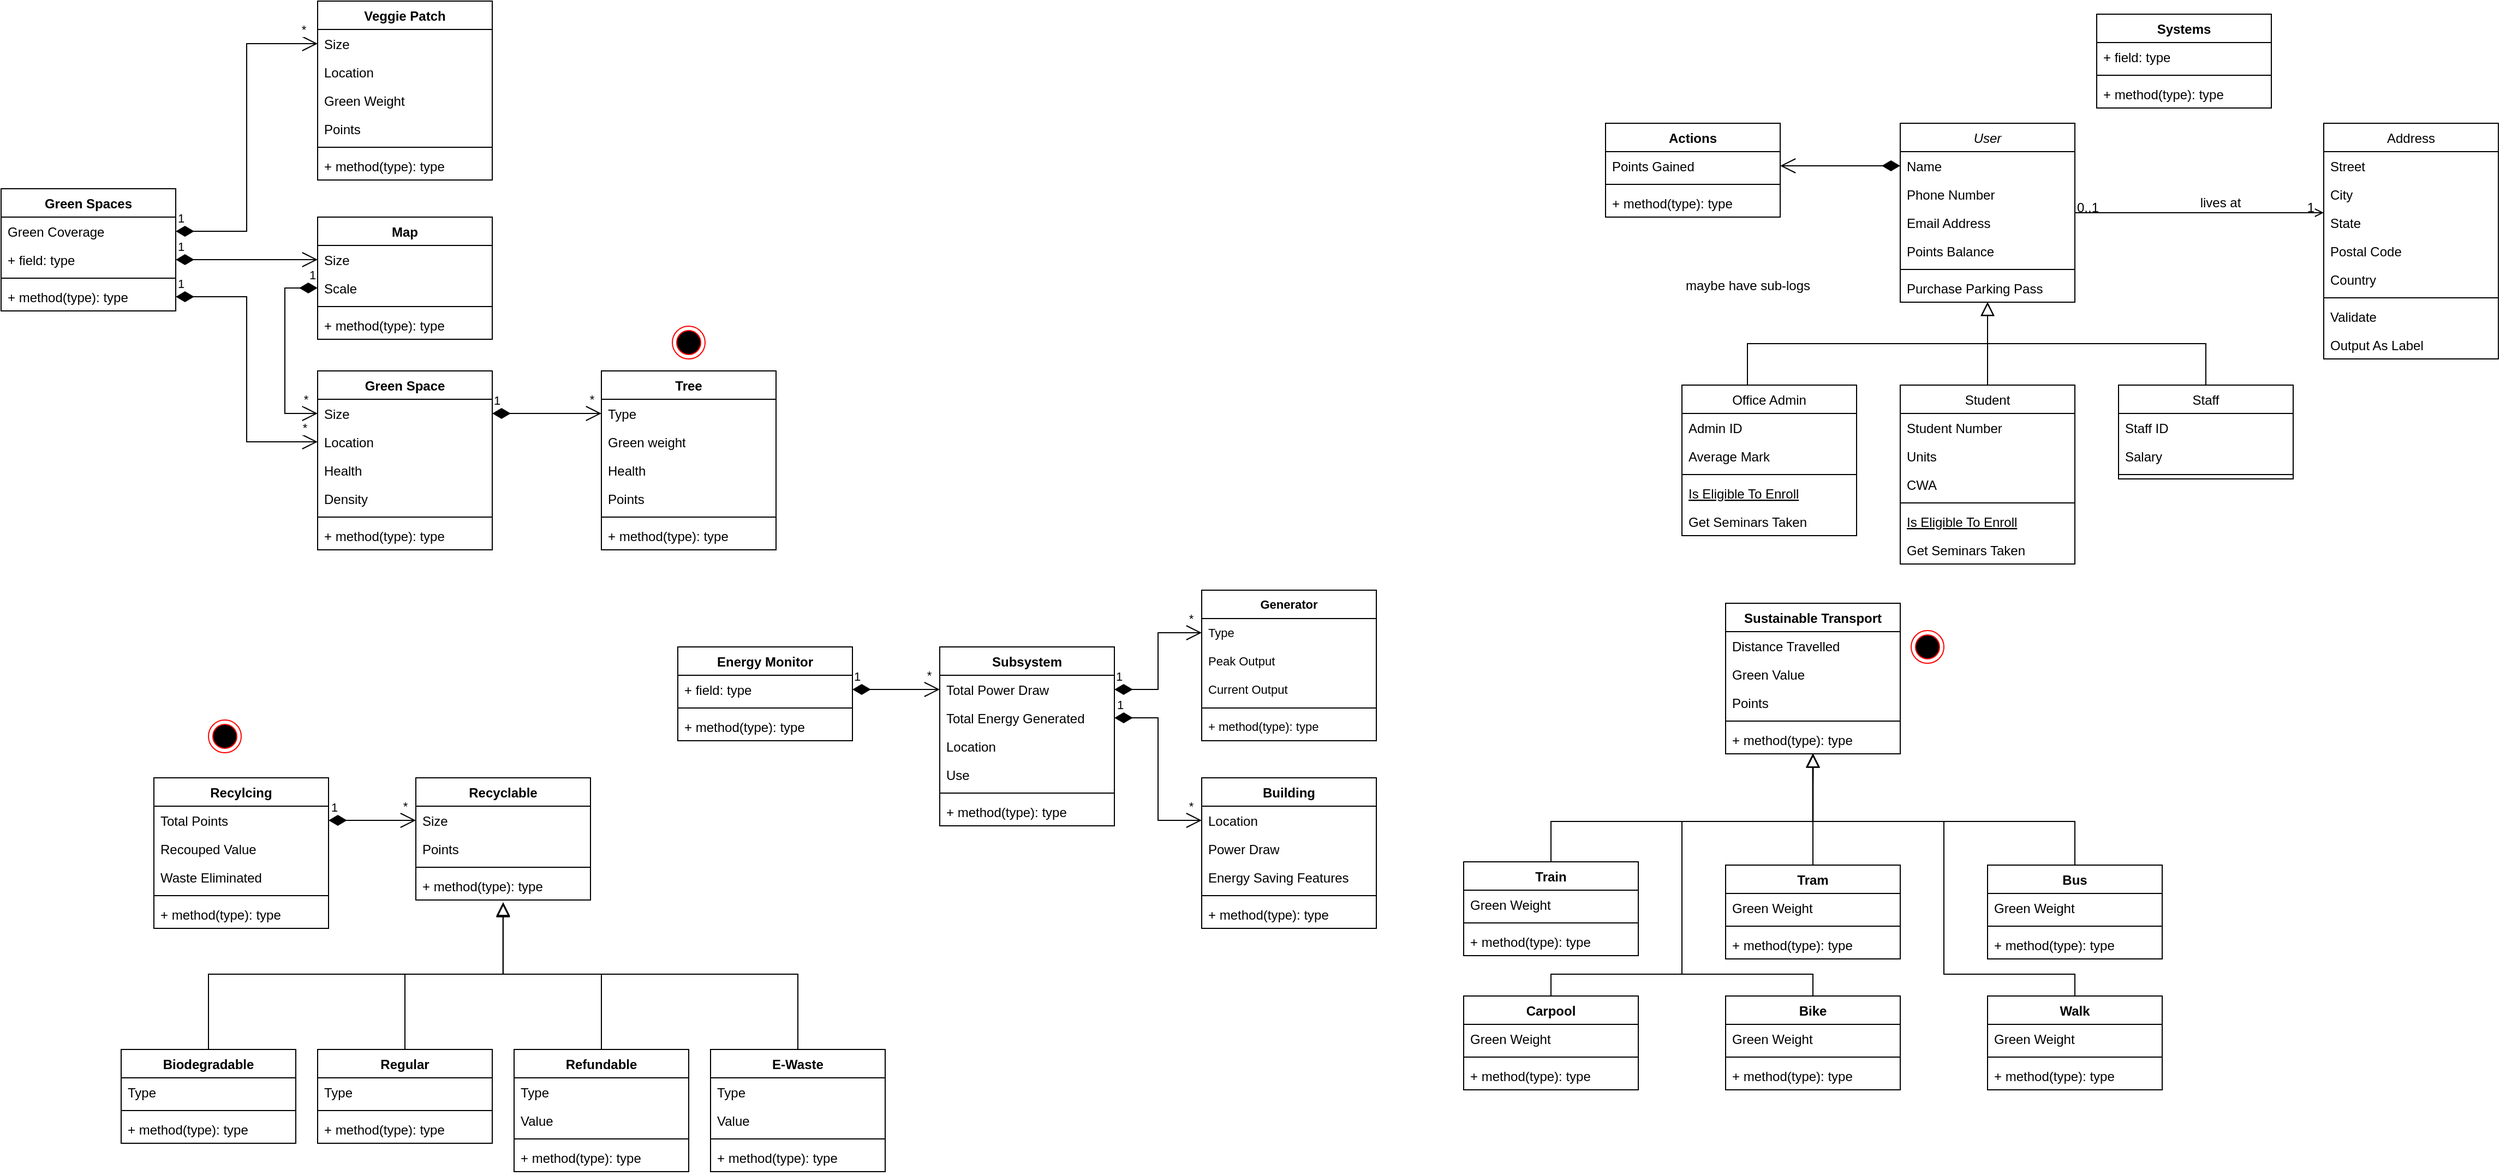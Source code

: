 <mxfile version="24.7.16">
  <diagram id="C5RBs43oDa-KdzZeNtuy" name="Page-1">
    <mxGraphModel dx="3163" dy="813" grid="1" gridSize="10" guides="1" tooltips="1" connect="1" arrows="1" fold="1" page="1" pageScale="1" pageWidth="827" pageHeight="1169" math="0" shadow="0">
      <root>
        <mxCell id="WIyWlLk6GJQsqaUBKTNV-0" />
        <mxCell id="WIyWlLk6GJQsqaUBKTNV-1" parent="WIyWlLk6GJQsqaUBKTNV-0" />
        <mxCell id="zkfFHV4jXpPFQw0GAbJ--0" value="User" style="swimlane;fontStyle=2;align=center;verticalAlign=top;childLayout=stackLayout;horizontal=1;startSize=26;horizontalStack=0;resizeParent=1;resizeLast=0;collapsible=1;marginBottom=0;rounded=0;shadow=0;strokeWidth=1;" parent="WIyWlLk6GJQsqaUBKTNV-1" vertex="1">
          <mxGeometry x="120" y="120" width="160" height="164" as="geometry">
            <mxRectangle x="230" y="140" width="160" height="26" as="alternateBounds" />
          </mxGeometry>
        </mxCell>
        <mxCell id="zkfFHV4jXpPFQw0GAbJ--1" value="Name" style="text;align=left;verticalAlign=top;spacingLeft=4;spacingRight=4;overflow=hidden;rotatable=0;points=[[0,0.5],[1,0.5]];portConstraint=eastwest;" parent="zkfFHV4jXpPFQw0GAbJ--0" vertex="1">
          <mxGeometry y="26" width="160" height="26" as="geometry" />
        </mxCell>
        <mxCell id="zkfFHV4jXpPFQw0GAbJ--2" value="Phone Number" style="text;align=left;verticalAlign=top;spacingLeft=4;spacingRight=4;overflow=hidden;rotatable=0;points=[[0,0.5],[1,0.5]];portConstraint=eastwest;rounded=0;shadow=0;html=0;" parent="zkfFHV4jXpPFQw0GAbJ--0" vertex="1">
          <mxGeometry y="52" width="160" height="26" as="geometry" />
        </mxCell>
        <mxCell id="zkfFHV4jXpPFQw0GAbJ--3" value="Email Address" style="text;align=left;verticalAlign=top;spacingLeft=4;spacingRight=4;overflow=hidden;rotatable=0;points=[[0,0.5],[1,0.5]];portConstraint=eastwest;rounded=0;shadow=0;html=0;" parent="zkfFHV4jXpPFQw0GAbJ--0" vertex="1">
          <mxGeometry y="78" width="160" height="26" as="geometry" />
        </mxCell>
        <mxCell id="12su_o2bsFTduSx-poA8-12" value="Points Balance" style="text;align=left;verticalAlign=top;spacingLeft=4;spacingRight=4;overflow=hidden;rotatable=0;points=[[0,0.5],[1,0.5]];portConstraint=eastwest;rounded=0;shadow=0;html=0;" vertex="1" parent="zkfFHV4jXpPFQw0GAbJ--0">
          <mxGeometry y="104" width="160" height="26" as="geometry" />
        </mxCell>
        <mxCell id="zkfFHV4jXpPFQw0GAbJ--4" value="" style="line;html=1;strokeWidth=1;align=left;verticalAlign=middle;spacingTop=-1;spacingLeft=3;spacingRight=3;rotatable=0;labelPosition=right;points=[];portConstraint=eastwest;" parent="zkfFHV4jXpPFQw0GAbJ--0" vertex="1">
          <mxGeometry y="130" width="160" height="8" as="geometry" />
        </mxCell>
        <mxCell id="zkfFHV4jXpPFQw0GAbJ--5" value="Purchase Parking Pass" style="text;align=left;verticalAlign=top;spacingLeft=4;spacingRight=4;overflow=hidden;rotatable=0;points=[[0,0.5],[1,0.5]];portConstraint=eastwest;" parent="zkfFHV4jXpPFQw0GAbJ--0" vertex="1">
          <mxGeometry y="138" width="160" height="26" as="geometry" />
        </mxCell>
        <mxCell id="zkfFHV4jXpPFQw0GAbJ--6" value="Student" style="swimlane;fontStyle=0;align=center;verticalAlign=top;childLayout=stackLayout;horizontal=1;startSize=26;horizontalStack=0;resizeParent=1;resizeLast=0;collapsible=1;marginBottom=0;rounded=0;shadow=0;strokeWidth=1;" parent="WIyWlLk6GJQsqaUBKTNV-1" vertex="1">
          <mxGeometry x="120" y="360" width="160" height="164" as="geometry">
            <mxRectangle x="130" y="380" width="160" height="26" as="alternateBounds" />
          </mxGeometry>
        </mxCell>
        <mxCell id="zkfFHV4jXpPFQw0GAbJ--7" value="Student Number" style="text;align=left;verticalAlign=top;spacingLeft=4;spacingRight=4;overflow=hidden;rotatable=0;points=[[0,0.5],[1,0.5]];portConstraint=eastwest;" parent="zkfFHV4jXpPFQw0GAbJ--6" vertex="1">
          <mxGeometry y="26" width="160" height="26" as="geometry" />
        </mxCell>
        <mxCell id="12su_o2bsFTduSx-poA8-242" value="Units" style="text;align=left;verticalAlign=top;spacingLeft=4;spacingRight=4;overflow=hidden;rotatable=0;points=[[0,0.5],[1,0.5]];portConstraint=eastwest;rounded=0;shadow=0;html=0;" vertex="1" parent="zkfFHV4jXpPFQw0GAbJ--6">
          <mxGeometry y="52" width="160" height="26" as="geometry" />
        </mxCell>
        <mxCell id="zkfFHV4jXpPFQw0GAbJ--8" value="CWA" style="text;align=left;verticalAlign=top;spacingLeft=4;spacingRight=4;overflow=hidden;rotatable=0;points=[[0,0.5],[1,0.5]];portConstraint=eastwest;rounded=0;shadow=0;html=0;" parent="zkfFHV4jXpPFQw0GAbJ--6" vertex="1">
          <mxGeometry y="78" width="160" height="26" as="geometry" />
        </mxCell>
        <mxCell id="zkfFHV4jXpPFQw0GAbJ--9" value="" style="line;html=1;strokeWidth=1;align=left;verticalAlign=middle;spacingTop=-1;spacingLeft=3;spacingRight=3;rotatable=0;labelPosition=right;points=[];portConstraint=eastwest;" parent="zkfFHV4jXpPFQw0GAbJ--6" vertex="1">
          <mxGeometry y="104" width="160" height="8" as="geometry" />
        </mxCell>
        <mxCell id="zkfFHV4jXpPFQw0GAbJ--10" value="Is Eligible To Enroll" style="text;align=left;verticalAlign=top;spacingLeft=4;spacingRight=4;overflow=hidden;rotatable=0;points=[[0,0.5],[1,0.5]];portConstraint=eastwest;fontStyle=4" parent="zkfFHV4jXpPFQw0GAbJ--6" vertex="1">
          <mxGeometry y="112" width="160" height="26" as="geometry" />
        </mxCell>
        <mxCell id="zkfFHV4jXpPFQw0GAbJ--11" value="Get Seminars Taken" style="text;align=left;verticalAlign=top;spacingLeft=4;spacingRight=4;overflow=hidden;rotatable=0;points=[[0,0.5],[1,0.5]];portConstraint=eastwest;" parent="zkfFHV4jXpPFQw0GAbJ--6" vertex="1">
          <mxGeometry y="138" width="160" height="26" as="geometry" />
        </mxCell>
        <mxCell id="zkfFHV4jXpPFQw0GAbJ--12" value="" style="endArrow=block;endSize=10;endFill=0;shadow=0;strokeWidth=1;rounded=0;curved=0;edgeStyle=elbowEdgeStyle;elbow=vertical;" parent="WIyWlLk6GJQsqaUBKTNV-1" source="zkfFHV4jXpPFQw0GAbJ--6" target="zkfFHV4jXpPFQw0GAbJ--0" edge="1">
          <mxGeometry width="160" relative="1" as="geometry">
            <mxPoint x="200" y="203" as="sourcePoint" />
            <mxPoint x="200" y="203" as="targetPoint" />
          </mxGeometry>
        </mxCell>
        <mxCell id="zkfFHV4jXpPFQw0GAbJ--13" value="Staff" style="swimlane;fontStyle=0;align=center;verticalAlign=top;childLayout=stackLayout;horizontal=1;startSize=26;horizontalStack=0;resizeParent=1;resizeLast=0;collapsible=1;marginBottom=0;rounded=0;shadow=0;strokeWidth=1;" parent="WIyWlLk6GJQsqaUBKTNV-1" vertex="1">
          <mxGeometry x="320" y="360" width="160" height="86" as="geometry">
            <mxRectangle x="340" y="380" width="170" height="26" as="alternateBounds" />
          </mxGeometry>
        </mxCell>
        <mxCell id="12su_o2bsFTduSx-poA8-241" value="Staff ID" style="text;align=left;verticalAlign=top;spacingLeft=4;spacingRight=4;overflow=hidden;rotatable=0;points=[[0,0.5],[1,0.5]];portConstraint=eastwest;" vertex="1" parent="zkfFHV4jXpPFQw0GAbJ--13">
          <mxGeometry y="26" width="160" height="26" as="geometry" />
        </mxCell>
        <mxCell id="zkfFHV4jXpPFQw0GAbJ--14" value="Salary" style="text;align=left;verticalAlign=top;spacingLeft=4;spacingRight=4;overflow=hidden;rotatable=0;points=[[0,0.5],[1,0.5]];portConstraint=eastwest;" parent="zkfFHV4jXpPFQw0GAbJ--13" vertex="1">
          <mxGeometry y="52" width="160" height="26" as="geometry" />
        </mxCell>
        <mxCell id="zkfFHV4jXpPFQw0GAbJ--15" value="" style="line;html=1;strokeWidth=1;align=left;verticalAlign=middle;spacingTop=-1;spacingLeft=3;spacingRight=3;rotatable=0;labelPosition=right;points=[];portConstraint=eastwest;" parent="zkfFHV4jXpPFQw0GAbJ--13" vertex="1">
          <mxGeometry y="78" width="160" height="8" as="geometry" />
        </mxCell>
        <mxCell id="zkfFHV4jXpPFQw0GAbJ--16" value="" style="endArrow=block;endSize=10;endFill=0;shadow=0;strokeWidth=1;rounded=0;curved=0;edgeStyle=elbowEdgeStyle;elbow=vertical;" parent="WIyWlLk6GJQsqaUBKTNV-1" source="zkfFHV4jXpPFQw0GAbJ--13" target="zkfFHV4jXpPFQw0GAbJ--0" edge="1">
          <mxGeometry width="160" relative="1" as="geometry">
            <mxPoint x="210" y="373" as="sourcePoint" />
            <mxPoint x="310" y="271" as="targetPoint" />
          </mxGeometry>
        </mxCell>
        <mxCell id="zkfFHV4jXpPFQw0GAbJ--17" value="Address" style="swimlane;fontStyle=0;align=center;verticalAlign=top;childLayout=stackLayout;horizontal=1;startSize=26;horizontalStack=0;resizeParent=1;resizeLast=0;collapsible=1;marginBottom=0;rounded=0;shadow=0;strokeWidth=1;" parent="WIyWlLk6GJQsqaUBKTNV-1" vertex="1">
          <mxGeometry x="508" y="120" width="160" height="216" as="geometry">
            <mxRectangle x="550" y="140" width="160" height="26" as="alternateBounds" />
          </mxGeometry>
        </mxCell>
        <mxCell id="zkfFHV4jXpPFQw0GAbJ--18" value="Street" style="text;align=left;verticalAlign=top;spacingLeft=4;spacingRight=4;overflow=hidden;rotatable=0;points=[[0,0.5],[1,0.5]];portConstraint=eastwest;" parent="zkfFHV4jXpPFQw0GAbJ--17" vertex="1">
          <mxGeometry y="26" width="160" height="26" as="geometry" />
        </mxCell>
        <mxCell id="zkfFHV4jXpPFQw0GAbJ--19" value="City" style="text;align=left;verticalAlign=top;spacingLeft=4;spacingRight=4;overflow=hidden;rotatable=0;points=[[0,0.5],[1,0.5]];portConstraint=eastwest;rounded=0;shadow=0;html=0;" parent="zkfFHV4jXpPFQw0GAbJ--17" vertex="1">
          <mxGeometry y="52" width="160" height="26" as="geometry" />
        </mxCell>
        <mxCell id="zkfFHV4jXpPFQw0GAbJ--20" value="State" style="text;align=left;verticalAlign=top;spacingLeft=4;spacingRight=4;overflow=hidden;rotatable=0;points=[[0,0.5],[1,0.5]];portConstraint=eastwest;rounded=0;shadow=0;html=0;" parent="zkfFHV4jXpPFQw0GAbJ--17" vertex="1">
          <mxGeometry y="78" width="160" height="26" as="geometry" />
        </mxCell>
        <mxCell id="zkfFHV4jXpPFQw0GAbJ--21" value="Postal Code" style="text;align=left;verticalAlign=top;spacingLeft=4;spacingRight=4;overflow=hidden;rotatable=0;points=[[0,0.5],[1,0.5]];portConstraint=eastwest;rounded=0;shadow=0;html=0;" parent="zkfFHV4jXpPFQw0GAbJ--17" vertex="1">
          <mxGeometry y="104" width="160" height="26" as="geometry" />
        </mxCell>
        <mxCell id="zkfFHV4jXpPFQw0GAbJ--22" value="Country" style="text;align=left;verticalAlign=top;spacingLeft=4;spacingRight=4;overflow=hidden;rotatable=0;points=[[0,0.5],[1,0.5]];portConstraint=eastwest;rounded=0;shadow=0;html=0;" parent="zkfFHV4jXpPFQw0GAbJ--17" vertex="1">
          <mxGeometry y="130" width="160" height="26" as="geometry" />
        </mxCell>
        <mxCell id="zkfFHV4jXpPFQw0GAbJ--23" value="" style="line;html=1;strokeWidth=1;align=left;verticalAlign=middle;spacingTop=-1;spacingLeft=3;spacingRight=3;rotatable=0;labelPosition=right;points=[];portConstraint=eastwest;" parent="zkfFHV4jXpPFQw0GAbJ--17" vertex="1">
          <mxGeometry y="156" width="160" height="8" as="geometry" />
        </mxCell>
        <mxCell id="zkfFHV4jXpPFQw0GAbJ--24" value="Validate" style="text;align=left;verticalAlign=top;spacingLeft=4;spacingRight=4;overflow=hidden;rotatable=0;points=[[0,0.5],[1,0.5]];portConstraint=eastwest;" parent="zkfFHV4jXpPFQw0GAbJ--17" vertex="1">
          <mxGeometry y="164" width="160" height="26" as="geometry" />
        </mxCell>
        <mxCell id="zkfFHV4jXpPFQw0GAbJ--25" value="Output As Label" style="text;align=left;verticalAlign=top;spacingLeft=4;spacingRight=4;overflow=hidden;rotatable=0;points=[[0,0.5],[1,0.5]];portConstraint=eastwest;" parent="zkfFHV4jXpPFQw0GAbJ--17" vertex="1">
          <mxGeometry y="190" width="160" height="26" as="geometry" />
        </mxCell>
        <mxCell id="zkfFHV4jXpPFQw0GAbJ--26" value="" style="endArrow=open;shadow=0;strokeWidth=1;rounded=0;curved=0;endFill=1;edgeStyle=elbowEdgeStyle;elbow=vertical;" parent="WIyWlLk6GJQsqaUBKTNV-1" source="zkfFHV4jXpPFQw0GAbJ--0" target="zkfFHV4jXpPFQw0GAbJ--17" edge="1">
          <mxGeometry x="0.5" y="41" relative="1" as="geometry">
            <mxPoint x="380" y="192" as="sourcePoint" />
            <mxPoint x="540" y="192" as="targetPoint" />
            <mxPoint x="-40" y="32" as="offset" />
          </mxGeometry>
        </mxCell>
        <mxCell id="zkfFHV4jXpPFQw0GAbJ--27" value="0..1" style="resizable=0;align=left;verticalAlign=bottom;labelBackgroundColor=none;fontSize=12;" parent="zkfFHV4jXpPFQw0GAbJ--26" connectable="0" vertex="1">
          <mxGeometry x="-1" relative="1" as="geometry">
            <mxPoint y="4" as="offset" />
          </mxGeometry>
        </mxCell>
        <mxCell id="zkfFHV4jXpPFQw0GAbJ--28" value="1" style="resizable=0;align=right;verticalAlign=bottom;labelBackgroundColor=none;fontSize=12;" parent="zkfFHV4jXpPFQw0GAbJ--26" connectable="0" vertex="1">
          <mxGeometry x="1" relative="1" as="geometry">
            <mxPoint x="-7" y="4" as="offset" />
          </mxGeometry>
        </mxCell>
        <mxCell id="zkfFHV4jXpPFQw0GAbJ--29" value="lives at" style="text;html=1;resizable=0;points=[];;align=center;verticalAlign=middle;labelBackgroundColor=none;rounded=0;shadow=0;strokeWidth=1;fontSize=12;" parent="zkfFHV4jXpPFQw0GAbJ--26" vertex="1" connectable="0">
          <mxGeometry x="0.5" y="49" relative="1" as="geometry">
            <mxPoint x="-38" y="40" as="offset" />
          </mxGeometry>
        </mxCell>
        <mxCell id="12su_o2bsFTduSx-poA8-0" value="Office Admin" style="swimlane;fontStyle=0;align=center;verticalAlign=top;childLayout=stackLayout;horizontal=1;startSize=26;horizontalStack=0;resizeParent=1;resizeLast=0;collapsible=1;marginBottom=0;rounded=0;shadow=0;strokeWidth=1;" vertex="1" parent="WIyWlLk6GJQsqaUBKTNV-1">
          <mxGeometry x="-80" y="360" width="160" height="138" as="geometry">
            <mxRectangle x="130" y="380" width="160" height="26" as="alternateBounds" />
          </mxGeometry>
        </mxCell>
        <mxCell id="12su_o2bsFTduSx-poA8-1" value="Admin ID" style="text;align=left;verticalAlign=top;spacingLeft=4;spacingRight=4;overflow=hidden;rotatable=0;points=[[0,0.5],[1,0.5]];portConstraint=eastwest;" vertex="1" parent="12su_o2bsFTduSx-poA8-0">
          <mxGeometry y="26" width="160" height="26" as="geometry" />
        </mxCell>
        <mxCell id="12su_o2bsFTduSx-poA8-2" value="Average Mark" style="text;align=left;verticalAlign=top;spacingLeft=4;spacingRight=4;overflow=hidden;rotatable=0;points=[[0,0.5],[1,0.5]];portConstraint=eastwest;rounded=0;shadow=0;html=0;" vertex="1" parent="12su_o2bsFTduSx-poA8-0">
          <mxGeometry y="52" width="160" height="26" as="geometry" />
        </mxCell>
        <mxCell id="12su_o2bsFTduSx-poA8-3" value="" style="line;html=1;strokeWidth=1;align=left;verticalAlign=middle;spacingTop=-1;spacingLeft=3;spacingRight=3;rotatable=0;labelPosition=right;points=[];portConstraint=eastwest;" vertex="1" parent="12su_o2bsFTduSx-poA8-0">
          <mxGeometry y="78" width="160" height="8" as="geometry" />
        </mxCell>
        <mxCell id="12su_o2bsFTduSx-poA8-4" value="Is Eligible To Enroll" style="text;align=left;verticalAlign=top;spacingLeft=4;spacingRight=4;overflow=hidden;rotatable=0;points=[[0,0.5],[1,0.5]];portConstraint=eastwest;fontStyle=4" vertex="1" parent="12su_o2bsFTduSx-poA8-0">
          <mxGeometry y="86" width="160" height="26" as="geometry" />
        </mxCell>
        <mxCell id="12su_o2bsFTduSx-poA8-5" value="Get Seminars Taken" style="text;align=left;verticalAlign=top;spacingLeft=4;spacingRight=4;overflow=hidden;rotatable=0;points=[[0,0.5],[1,0.5]];portConstraint=eastwest;" vertex="1" parent="12su_o2bsFTduSx-poA8-0">
          <mxGeometry y="112" width="160" height="26" as="geometry" />
        </mxCell>
        <mxCell id="12su_o2bsFTduSx-poA8-7" value="" style="endArrow=block;endSize=10;endFill=0;shadow=0;strokeWidth=1;rounded=0;curved=0;edgeStyle=elbowEdgeStyle;elbow=vertical;exitX=0.5;exitY=0;exitDx=0;exitDy=0;" edge="1" parent="WIyWlLk6GJQsqaUBKTNV-1" target="zkfFHV4jXpPFQw0GAbJ--5">
          <mxGeometry width="160" relative="1" as="geometry">
            <mxPoint x="-20" y="360" as="sourcePoint" />
            <mxPoint x="300" y="268" as="targetPoint" />
          </mxGeometry>
        </mxCell>
        <mxCell id="12su_o2bsFTduSx-poA8-8" value="Actions" style="swimlane;fontStyle=1;align=center;verticalAlign=top;childLayout=stackLayout;horizontal=1;startSize=26;horizontalStack=0;resizeParent=1;resizeParentMax=0;resizeLast=0;collapsible=1;marginBottom=0;whiteSpace=wrap;html=1;" vertex="1" parent="WIyWlLk6GJQsqaUBKTNV-1">
          <mxGeometry x="-150" y="120" width="160" height="86" as="geometry" />
        </mxCell>
        <mxCell id="12su_o2bsFTduSx-poA8-9" value="Points Gained" style="text;strokeColor=none;fillColor=none;align=left;verticalAlign=top;spacingLeft=4;spacingRight=4;overflow=hidden;rotatable=0;points=[[0,0.5],[1,0.5]];portConstraint=eastwest;whiteSpace=wrap;html=1;" vertex="1" parent="12su_o2bsFTduSx-poA8-8">
          <mxGeometry y="26" width="160" height="26" as="geometry" />
        </mxCell>
        <mxCell id="12su_o2bsFTduSx-poA8-10" value="" style="line;strokeWidth=1;fillColor=none;align=left;verticalAlign=middle;spacingTop=-1;spacingLeft=3;spacingRight=3;rotatable=0;labelPosition=right;points=[];portConstraint=eastwest;strokeColor=inherit;" vertex="1" parent="12su_o2bsFTduSx-poA8-8">
          <mxGeometry y="52" width="160" height="8" as="geometry" />
        </mxCell>
        <mxCell id="12su_o2bsFTduSx-poA8-11" value="+ method(type): type" style="text;strokeColor=none;fillColor=none;align=left;verticalAlign=top;spacingLeft=4;spacingRight=4;overflow=hidden;rotatable=0;points=[[0,0.5],[1,0.5]];portConstraint=eastwest;whiteSpace=wrap;html=1;" vertex="1" parent="12su_o2bsFTduSx-poA8-8">
          <mxGeometry y="60" width="160" height="26" as="geometry" />
        </mxCell>
        <mxCell id="12su_o2bsFTduSx-poA8-13" value="Green Space" style="swimlane;fontStyle=1;align=center;verticalAlign=top;childLayout=stackLayout;horizontal=1;startSize=26;horizontalStack=0;resizeParent=1;resizeParentMax=0;resizeLast=0;collapsible=1;marginBottom=0;whiteSpace=wrap;html=1;" vertex="1" parent="WIyWlLk6GJQsqaUBKTNV-1">
          <mxGeometry x="-1330" y="347" width="160" height="164" as="geometry" />
        </mxCell>
        <mxCell id="12su_o2bsFTduSx-poA8-14" value="Size" style="text;strokeColor=none;fillColor=none;align=left;verticalAlign=top;spacingLeft=4;spacingRight=4;overflow=hidden;rotatable=0;points=[[0,0.5],[1,0.5]];portConstraint=eastwest;whiteSpace=wrap;html=1;" vertex="1" parent="12su_o2bsFTduSx-poA8-13">
          <mxGeometry y="26" width="160" height="26" as="geometry" />
        </mxCell>
        <mxCell id="12su_o2bsFTduSx-poA8-157" value="Location" style="text;strokeColor=none;fillColor=none;align=left;verticalAlign=top;spacingLeft=4;spacingRight=4;overflow=hidden;rotatable=0;points=[[0,0.5],[1,0.5]];portConstraint=eastwest;whiteSpace=wrap;html=1;" vertex="1" parent="12su_o2bsFTduSx-poA8-13">
          <mxGeometry y="52" width="160" height="26" as="geometry" />
        </mxCell>
        <mxCell id="12su_o2bsFTduSx-poA8-154" value="Health" style="text;strokeColor=none;fillColor=none;align=left;verticalAlign=top;spacingLeft=4;spacingRight=4;overflow=hidden;rotatable=0;points=[[0,0.5],[1,0.5]];portConstraint=eastwest;whiteSpace=wrap;html=1;" vertex="1" parent="12su_o2bsFTduSx-poA8-13">
          <mxGeometry y="78" width="160" height="26" as="geometry" />
        </mxCell>
        <mxCell id="12su_o2bsFTduSx-poA8-165" value="Density" style="text;strokeColor=none;fillColor=none;align=left;verticalAlign=top;spacingLeft=4;spacingRight=4;overflow=hidden;rotatable=0;points=[[0,0.5],[1,0.5]];portConstraint=eastwest;whiteSpace=wrap;html=1;" vertex="1" parent="12su_o2bsFTduSx-poA8-13">
          <mxGeometry y="104" width="160" height="26" as="geometry" />
        </mxCell>
        <mxCell id="12su_o2bsFTduSx-poA8-15" value="" style="line;strokeWidth=1;fillColor=none;align=left;verticalAlign=middle;spacingTop=-1;spacingLeft=3;spacingRight=3;rotatable=0;labelPosition=right;points=[];portConstraint=eastwest;strokeColor=inherit;" vertex="1" parent="12su_o2bsFTduSx-poA8-13">
          <mxGeometry y="130" width="160" height="8" as="geometry" />
        </mxCell>
        <mxCell id="12su_o2bsFTduSx-poA8-16" value="+ method(type): type" style="text;strokeColor=none;fillColor=none;align=left;verticalAlign=top;spacingLeft=4;spacingRight=4;overflow=hidden;rotatable=0;points=[[0,0.5],[1,0.5]];portConstraint=eastwest;whiteSpace=wrap;html=1;" vertex="1" parent="12su_o2bsFTduSx-poA8-13">
          <mxGeometry y="138" width="160" height="26" as="geometry" />
        </mxCell>
        <mxCell id="12su_o2bsFTduSx-poA8-17" value="Tree" style="swimlane;fontStyle=1;align=center;verticalAlign=top;childLayout=stackLayout;horizontal=1;startSize=26;horizontalStack=0;resizeParent=1;resizeParentMax=0;resizeLast=0;collapsible=1;marginBottom=0;whiteSpace=wrap;html=1;" vertex="1" parent="WIyWlLk6GJQsqaUBKTNV-1">
          <mxGeometry x="-1070" y="347" width="160" height="164" as="geometry" />
        </mxCell>
        <mxCell id="12su_o2bsFTduSx-poA8-167" value="Type" style="text;strokeColor=none;fillColor=none;align=left;verticalAlign=top;spacingLeft=4;spacingRight=4;overflow=hidden;rotatable=0;points=[[0,0.5],[1,0.5]];portConstraint=eastwest;whiteSpace=wrap;html=1;" vertex="1" parent="12su_o2bsFTduSx-poA8-17">
          <mxGeometry y="26" width="160" height="26" as="geometry" />
        </mxCell>
        <mxCell id="12su_o2bsFTduSx-poA8-18" value="Green weight" style="text;strokeColor=none;fillColor=none;align=left;verticalAlign=top;spacingLeft=4;spacingRight=4;overflow=hidden;rotatable=0;points=[[0,0.5],[1,0.5]];portConstraint=eastwest;whiteSpace=wrap;html=1;" vertex="1" parent="12su_o2bsFTduSx-poA8-17">
          <mxGeometry y="52" width="160" height="26" as="geometry" />
        </mxCell>
        <mxCell id="12su_o2bsFTduSx-poA8-149" value="Health" style="text;strokeColor=none;fillColor=none;align=left;verticalAlign=top;spacingLeft=4;spacingRight=4;overflow=hidden;rotatable=0;points=[[0,0.5],[1,0.5]];portConstraint=eastwest;whiteSpace=wrap;html=1;" vertex="1" parent="12su_o2bsFTduSx-poA8-17">
          <mxGeometry y="78" width="160" height="26" as="geometry" />
        </mxCell>
        <mxCell id="12su_o2bsFTduSx-poA8-153" value="Points" style="text;strokeColor=none;fillColor=none;align=left;verticalAlign=top;spacingLeft=4;spacingRight=4;overflow=hidden;rotatable=0;points=[[0,0.5],[1,0.5]];portConstraint=eastwest;whiteSpace=wrap;html=1;" vertex="1" parent="12su_o2bsFTduSx-poA8-17">
          <mxGeometry y="104" width="160" height="26" as="geometry" />
        </mxCell>
        <mxCell id="12su_o2bsFTduSx-poA8-19" value="" style="line;strokeWidth=1;fillColor=none;align=left;verticalAlign=middle;spacingTop=-1;spacingLeft=3;spacingRight=3;rotatable=0;labelPosition=right;points=[];portConstraint=eastwest;strokeColor=inherit;" vertex="1" parent="12su_o2bsFTduSx-poA8-17">
          <mxGeometry y="130" width="160" height="8" as="geometry" />
        </mxCell>
        <mxCell id="12su_o2bsFTduSx-poA8-20" value="+ method(type): type" style="text;strokeColor=none;fillColor=none;align=left;verticalAlign=top;spacingLeft=4;spacingRight=4;overflow=hidden;rotatable=0;points=[[0,0.5],[1,0.5]];portConstraint=eastwest;whiteSpace=wrap;html=1;" vertex="1" parent="12su_o2bsFTduSx-poA8-17">
          <mxGeometry y="138" width="160" height="26" as="geometry" />
        </mxCell>
        <mxCell id="12su_o2bsFTduSx-poA8-35" value="Recylcing" style="swimlane;fontStyle=1;align=center;verticalAlign=top;childLayout=stackLayout;horizontal=1;startSize=26;horizontalStack=0;resizeParent=1;resizeParentMax=0;resizeLast=0;collapsible=1;marginBottom=0;whiteSpace=wrap;html=1;" vertex="1" parent="WIyWlLk6GJQsqaUBKTNV-1">
          <mxGeometry x="-1480" y="720" width="160" height="138" as="geometry" />
        </mxCell>
        <mxCell id="12su_o2bsFTduSx-poA8-175" value="Total Points" style="text;strokeColor=none;fillColor=none;align=left;verticalAlign=top;spacingLeft=4;spacingRight=4;overflow=hidden;rotatable=0;points=[[0,0.5],[1,0.5]];portConstraint=eastwest;whiteSpace=wrap;html=1;" vertex="1" parent="12su_o2bsFTduSx-poA8-35">
          <mxGeometry y="26" width="160" height="26" as="geometry" />
        </mxCell>
        <mxCell id="12su_o2bsFTduSx-poA8-174" value="Recouped Value" style="text;strokeColor=none;fillColor=none;align=left;verticalAlign=top;spacingLeft=4;spacingRight=4;overflow=hidden;rotatable=0;points=[[0,0.5],[1,0.5]];portConstraint=eastwest;whiteSpace=wrap;html=1;" vertex="1" parent="12su_o2bsFTduSx-poA8-35">
          <mxGeometry y="52" width="160" height="26" as="geometry" />
        </mxCell>
        <mxCell id="12su_o2bsFTduSx-poA8-176" value="Waste Eliminated" style="text;strokeColor=none;fillColor=none;align=left;verticalAlign=top;spacingLeft=4;spacingRight=4;overflow=hidden;rotatable=0;points=[[0,0.5],[1,0.5]];portConstraint=eastwest;whiteSpace=wrap;html=1;" vertex="1" parent="12su_o2bsFTduSx-poA8-35">
          <mxGeometry y="78" width="160" height="26" as="geometry" />
        </mxCell>
        <mxCell id="12su_o2bsFTduSx-poA8-37" value="" style="line;strokeWidth=1;fillColor=none;align=left;verticalAlign=middle;spacingTop=-1;spacingLeft=3;spacingRight=3;rotatable=0;labelPosition=right;points=[];portConstraint=eastwest;strokeColor=inherit;" vertex="1" parent="12su_o2bsFTduSx-poA8-35">
          <mxGeometry y="104" width="160" height="8" as="geometry" />
        </mxCell>
        <mxCell id="12su_o2bsFTduSx-poA8-38" value="+ method(type): type" style="text;strokeColor=none;fillColor=none;align=left;verticalAlign=top;spacingLeft=4;spacingRight=4;overflow=hidden;rotatable=0;points=[[0,0.5],[1,0.5]];portConstraint=eastwest;whiteSpace=wrap;html=1;" vertex="1" parent="12su_o2bsFTduSx-poA8-35">
          <mxGeometry y="112" width="160" height="26" as="geometry" />
        </mxCell>
        <mxCell id="12su_o2bsFTduSx-poA8-43" value="Refundable" style="swimlane;fontStyle=1;align=center;verticalAlign=top;childLayout=stackLayout;horizontal=1;startSize=26;horizontalStack=0;resizeParent=1;resizeParentMax=0;resizeLast=0;collapsible=1;marginBottom=0;whiteSpace=wrap;html=1;" vertex="1" parent="WIyWlLk6GJQsqaUBKTNV-1">
          <mxGeometry x="-1150" y="969" width="160" height="112" as="geometry" />
        </mxCell>
        <mxCell id="12su_o2bsFTduSx-poA8-44" value="Type" style="text;strokeColor=none;fillColor=none;align=left;verticalAlign=top;spacingLeft=4;spacingRight=4;overflow=hidden;rotatable=0;points=[[0,0.5],[1,0.5]];portConstraint=eastwest;whiteSpace=wrap;html=1;" vertex="1" parent="12su_o2bsFTduSx-poA8-43">
          <mxGeometry y="26" width="160" height="26" as="geometry" />
        </mxCell>
        <mxCell id="12su_o2bsFTduSx-poA8-169" value="Value" style="text;strokeColor=none;fillColor=none;align=left;verticalAlign=top;spacingLeft=4;spacingRight=4;overflow=hidden;rotatable=0;points=[[0,0.5],[1,0.5]];portConstraint=eastwest;whiteSpace=wrap;html=1;" vertex="1" parent="12su_o2bsFTduSx-poA8-43">
          <mxGeometry y="52" width="160" height="26" as="geometry" />
        </mxCell>
        <mxCell id="12su_o2bsFTduSx-poA8-45" value="" style="line;strokeWidth=1;fillColor=none;align=left;verticalAlign=middle;spacingTop=-1;spacingLeft=3;spacingRight=3;rotatable=0;labelPosition=right;points=[];portConstraint=eastwest;strokeColor=inherit;" vertex="1" parent="12su_o2bsFTduSx-poA8-43">
          <mxGeometry y="78" width="160" height="8" as="geometry" />
        </mxCell>
        <mxCell id="12su_o2bsFTduSx-poA8-46" value="+ method(type): type" style="text;strokeColor=none;fillColor=none;align=left;verticalAlign=top;spacingLeft=4;spacingRight=4;overflow=hidden;rotatable=0;points=[[0,0.5],[1,0.5]];portConstraint=eastwest;whiteSpace=wrap;html=1;" vertex="1" parent="12su_o2bsFTduSx-poA8-43">
          <mxGeometry y="86" width="160" height="26" as="geometry" />
        </mxCell>
        <mxCell id="12su_o2bsFTduSx-poA8-52" value="Energy Monitor" style="swimlane;fontStyle=1;align=center;verticalAlign=top;childLayout=stackLayout;horizontal=1;startSize=26;horizontalStack=0;resizeParent=1;resizeParentMax=0;resizeLast=0;collapsible=1;marginBottom=0;whiteSpace=wrap;html=1;" vertex="1" parent="WIyWlLk6GJQsqaUBKTNV-1">
          <mxGeometry x="-1000" y="600" width="160" height="86" as="geometry" />
        </mxCell>
        <mxCell id="12su_o2bsFTduSx-poA8-53" value="+ field: type" style="text;strokeColor=none;fillColor=none;align=left;verticalAlign=top;spacingLeft=4;spacingRight=4;overflow=hidden;rotatable=0;points=[[0,0.5],[1,0.5]];portConstraint=eastwest;whiteSpace=wrap;html=1;" vertex="1" parent="12su_o2bsFTduSx-poA8-52">
          <mxGeometry y="26" width="160" height="26" as="geometry" />
        </mxCell>
        <mxCell id="12su_o2bsFTduSx-poA8-54" value="" style="line;strokeWidth=1;fillColor=none;align=left;verticalAlign=middle;spacingTop=-1;spacingLeft=3;spacingRight=3;rotatable=0;labelPosition=right;points=[];portConstraint=eastwest;strokeColor=inherit;" vertex="1" parent="12su_o2bsFTduSx-poA8-52">
          <mxGeometry y="52" width="160" height="8" as="geometry" />
        </mxCell>
        <mxCell id="12su_o2bsFTduSx-poA8-55" value="+ method(type): type" style="text;strokeColor=none;fillColor=none;align=left;verticalAlign=top;spacingLeft=4;spacingRight=4;overflow=hidden;rotatable=0;points=[[0,0.5],[1,0.5]];portConstraint=eastwest;whiteSpace=wrap;html=1;" vertex="1" parent="12su_o2bsFTduSx-poA8-52">
          <mxGeometry y="60" width="160" height="26" as="geometry" />
        </mxCell>
        <mxCell id="12su_o2bsFTduSx-poA8-56" value="Subsystem" style="swimlane;fontStyle=1;align=center;verticalAlign=top;childLayout=stackLayout;horizontal=1;startSize=26;horizontalStack=0;resizeParent=1;resizeParentMax=0;resizeLast=0;collapsible=1;marginBottom=0;whiteSpace=wrap;html=1;" vertex="1" parent="WIyWlLk6GJQsqaUBKTNV-1">
          <mxGeometry x="-760" y="600" width="160" height="164" as="geometry" />
        </mxCell>
        <mxCell id="12su_o2bsFTduSx-poA8-57" value="Total Power Draw" style="text;strokeColor=none;fillColor=none;align=left;verticalAlign=top;spacingLeft=4;spacingRight=4;overflow=hidden;rotatable=0;points=[[0,0.5],[1,0.5]];portConstraint=eastwest;whiteSpace=wrap;html=1;" vertex="1" parent="12su_o2bsFTduSx-poA8-56">
          <mxGeometry y="26" width="160" height="26" as="geometry" />
        </mxCell>
        <mxCell id="12su_o2bsFTduSx-poA8-206" value="Total Energy Generated" style="text;strokeColor=none;fillColor=none;align=left;verticalAlign=top;spacingLeft=4;spacingRight=4;overflow=hidden;rotatable=0;points=[[0,0.5],[1,0.5]];portConstraint=eastwest;whiteSpace=wrap;html=1;" vertex="1" parent="12su_o2bsFTduSx-poA8-56">
          <mxGeometry y="52" width="160" height="26" as="geometry" />
        </mxCell>
        <mxCell id="12su_o2bsFTduSx-poA8-208" value="Location" style="text;strokeColor=none;fillColor=none;align=left;verticalAlign=top;spacingLeft=4;spacingRight=4;overflow=hidden;rotatable=0;points=[[0,0.5],[1,0.5]];portConstraint=eastwest;whiteSpace=wrap;html=1;" vertex="1" parent="12su_o2bsFTduSx-poA8-56">
          <mxGeometry y="78" width="160" height="26" as="geometry" />
        </mxCell>
        <mxCell id="12su_o2bsFTduSx-poA8-209" value="Use" style="text;strokeColor=none;fillColor=none;align=left;verticalAlign=top;spacingLeft=4;spacingRight=4;overflow=hidden;rotatable=0;points=[[0,0.5],[1,0.5]];portConstraint=eastwest;whiteSpace=wrap;html=1;" vertex="1" parent="12su_o2bsFTduSx-poA8-56">
          <mxGeometry y="104" width="160" height="26" as="geometry" />
        </mxCell>
        <mxCell id="12su_o2bsFTduSx-poA8-58" value="" style="line;strokeWidth=1;fillColor=none;align=left;verticalAlign=middle;spacingTop=-1;spacingLeft=3;spacingRight=3;rotatable=0;labelPosition=right;points=[];portConstraint=eastwest;strokeColor=inherit;" vertex="1" parent="12su_o2bsFTduSx-poA8-56">
          <mxGeometry y="130" width="160" height="8" as="geometry" />
        </mxCell>
        <mxCell id="12su_o2bsFTduSx-poA8-59" value="+ method(type): type" style="text;strokeColor=none;fillColor=none;align=left;verticalAlign=top;spacingLeft=4;spacingRight=4;overflow=hidden;rotatable=0;points=[[0,0.5],[1,0.5]];portConstraint=eastwest;whiteSpace=wrap;html=1;" vertex="1" parent="12su_o2bsFTduSx-poA8-56">
          <mxGeometry y="138" width="160" height="26" as="geometry" />
        </mxCell>
        <mxCell id="12su_o2bsFTduSx-poA8-60" value="Building" style="swimlane;fontStyle=1;align=center;verticalAlign=top;childLayout=stackLayout;horizontal=1;startSize=26;horizontalStack=0;resizeParent=1;resizeParentMax=0;resizeLast=0;collapsible=1;marginBottom=0;whiteSpace=wrap;html=1;" vertex="1" parent="WIyWlLk6GJQsqaUBKTNV-1">
          <mxGeometry x="-520" y="720" width="160" height="138" as="geometry" />
        </mxCell>
        <mxCell id="12su_o2bsFTduSx-poA8-210" value="Location" style="text;strokeColor=none;fillColor=none;align=left;verticalAlign=top;spacingLeft=4;spacingRight=4;overflow=hidden;rotatable=0;points=[[0,0.5],[1,0.5]];portConstraint=eastwest;whiteSpace=wrap;html=1;" vertex="1" parent="12su_o2bsFTduSx-poA8-60">
          <mxGeometry y="26" width="160" height="26" as="geometry" />
        </mxCell>
        <mxCell id="12su_o2bsFTduSx-poA8-61" value="Power Draw" style="text;strokeColor=none;fillColor=none;align=left;verticalAlign=top;spacingLeft=4;spacingRight=4;overflow=hidden;rotatable=0;points=[[0,0.5],[1,0.5]];portConstraint=eastwest;whiteSpace=wrap;html=1;" vertex="1" parent="12su_o2bsFTduSx-poA8-60">
          <mxGeometry y="52" width="160" height="26" as="geometry" />
        </mxCell>
        <mxCell id="12su_o2bsFTduSx-poA8-207" value="Energy Saving Features" style="text;strokeColor=none;fillColor=none;align=left;verticalAlign=top;spacingLeft=4;spacingRight=4;overflow=hidden;rotatable=0;points=[[0,0.5],[1,0.5]];portConstraint=eastwest;whiteSpace=wrap;html=1;" vertex="1" parent="12su_o2bsFTduSx-poA8-60">
          <mxGeometry y="78" width="160" height="26" as="geometry" />
        </mxCell>
        <mxCell id="12su_o2bsFTduSx-poA8-62" value="" style="line;strokeWidth=1;fillColor=none;align=left;verticalAlign=middle;spacingTop=-1;spacingLeft=3;spacingRight=3;rotatable=0;labelPosition=right;points=[];portConstraint=eastwest;strokeColor=inherit;" vertex="1" parent="12su_o2bsFTduSx-poA8-60">
          <mxGeometry y="104" width="160" height="8" as="geometry" />
        </mxCell>
        <mxCell id="12su_o2bsFTduSx-poA8-63" value="+ method(type): type" style="text;strokeColor=none;fillColor=none;align=left;verticalAlign=top;spacingLeft=4;spacingRight=4;overflow=hidden;rotatable=0;points=[[0,0.5],[1,0.5]];portConstraint=eastwest;whiteSpace=wrap;html=1;" vertex="1" parent="12su_o2bsFTduSx-poA8-60">
          <mxGeometry y="112" width="160" height="26" as="geometry" />
        </mxCell>
        <mxCell id="12su_o2bsFTduSx-poA8-70" value="" style="ellipse;html=1;shape=endState;fillColor=#000000;strokeColor=#ff0000;" vertex="1" parent="WIyWlLk6GJQsqaUBKTNV-1">
          <mxGeometry x="-1005" y="306" width="30" height="30" as="geometry" />
        </mxCell>
        <mxCell id="12su_o2bsFTduSx-poA8-71" value="maybe have sub-logs" style="text;html=1;align=center;verticalAlign=middle;resizable=0;points=[];autosize=1;strokeColor=none;fillColor=none;" vertex="1" parent="WIyWlLk6GJQsqaUBKTNV-1">
          <mxGeometry x="-90" y="254" width="140" height="30" as="geometry" />
        </mxCell>
        <mxCell id="12su_o2bsFTduSx-poA8-72" value="Biodegradable" style="swimlane;fontStyle=1;align=center;verticalAlign=top;childLayout=stackLayout;horizontal=1;startSize=26;horizontalStack=0;resizeParent=1;resizeParentMax=0;resizeLast=0;collapsible=1;marginBottom=0;whiteSpace=wrap;html=1;" vertex="1" parent="WIyWlLk6GJQsqaUBKTNV-1">
          <mxGeometry x="-1510" y="969" width="160" height="86" as="geometry" />
        </mxCell>
        <mxCell id="12su_o2bsFTduSx-poA8-73" value="Type" style="text;strokeColor=none;fillColor=none;align=left;verticalAlign=top;spacingLeft=4;spacingRight=4;overflow=hidden;rotatable=0;points=[[0,0.5],[1,0.5]];portConstraint=eastwest;whiteSpace=wrap;html=1;" vertex="1" parent="12su_o2bsFTduSx-poA8-72">
          <mxGeometry y="26" width="160" height="26" as="geometry" />
        </mxCell>
        <mxCell id="12su_o2bsFTduSx-poA8-74" value="" style="line;strokeWidth=1;fillColor=none;align=left;verticalAlign=middle;spacingTop=-1;spacingLeft=3;spacingRight=3;rotatable=0;labelPosition=right;points=[];portConstraint=eastwest;strokeColor=inherit;" vertex="1" parent="12su_o2bsFTduSx-poA8-72">
          <mxGeometry y="52" width="160" height="8" as="geometry" />
        </mxCell>
        <mxCell id="12su_o2bsFTduSx-poA8-75" value="+ method(type): type" style="text;strokeColor=none;fillColor=none;align=left;verticalAlign=top;spacingLeft=4;spacingRight=4;overflow=hidden;rotatable=0;points=[[0,0.5],[1,0.5]];portConstraint=eastwest;whiteSpace=wrap;html=1;" vertex="1" parent="12su_o2bsFTduSx-poA8-72">
          <mxGeometry y="60" width="160" height="26" as="geometry" />
        </mxCell>
        <mxCell id="12su_o2bsFTduSx-poA8-76" value="E-Waste" style="swimlane;fontStyle=1;align=center;verticalAlign=top;childLayout=stackLayout;horizontal=1;startSize=26;horizontalStack=0;resizeParent=1;resizeParentMax=0;resizeLast=0;collapsible=1;marginBottom=0;whiteSpace=wrap;html=1;" vertex="1" parent="WIyWlLk6GJQsqaUBKTNV-1">
          <mxGeometry x="-970" y="969" width="160" height="112" as="geometry" />
        </mxCell>
        <mxCell id="12su_o2bsFTduSx-poA8-77" value="Type" style="text;strokeColor=none;fillColor=none;align=left;verticalAlign=top;spacingLeft=4;spacingRight=4;overflow=hidden;rotatable=0;points=[[0,0.5],[1,0.5]];portConstraint=eastwest;whiteSpace=wrap;html=1;" vertex="1" parent="12su_o2bsFTduSx-poA8-76">
          <mxGeometry y="26" width="160" height="26" as="geometry" />
        </mxCell>
        <mxCell id="12su_o2bsFTduSx-poA8-173" value="Value" style="text;strokeColor=none;fillColor=none;align=left;verticalAlign=top;spacingLeft=4;spacingRight=4;overflow=hidden;rotatable=0;points=[[0,0.5],[1,0.5]];portConstraint=eastwest;whiteSpace=wrap;html=1;" vertex="1" parent="12su_o2bsFTduSx-poA8-76">
          <mxGeometry y="52" width="160" height="26" as="geometry" />
        </mxCell>
        <mxCell id="12su_o2bsFTduSx-poA8-78" value="" style="line;strokeWidth=1;fillColor=none;align=left;verticalAlign=middle;spacingTop=-1;spacingLeft=3;spacingRight=3;rotatable=0;labelPosition=right;points=[];portConstraint=eastwest;strokeColor=inherit;" vertex="1" parent="12su_o2bsFTduSx-poA8-76">
          <mxGeometry y="78" width="160" height="8" as="geometry" />
        </mxCell>
        <mxCell id="12su_o2bsFTduSx-poA8-79" value="+ method(type): type" style="text;strokeColor=none;fillColor=none;align=left;verticalAlign=top;spacingLeft=4;spacingRight=4;overflow=hidden;rotatable=0;points=[[0,0.5],[1,0.5]];portConstraint=eastwest;whiteSpace=wrap;html=1;" vertex="1" parent="12su_o2bsFTduSx-poA8-76">
          <mxGeometry y="86" width="160" height="26" as="geometry" />
        </mxCell>
        <mxCell id="12su_o2bsFTduSx-poA8-80" value="Map" style="swimlane;fontStyle=1;align=center;verticalAlign=top;childLayout=stackLayout;horizontal=1;startSize=26;horizontalStack=0;resizeParent=1;resizeParentMax=0;resizeLast=0;collapsible=1;marginBottom=0;whiteSpace=wrap;html=1;" vertex="1" parent="WIyWlLk6GJQsqaUBKTNV-1">
          <mxGeometry x="-1330" y="206" width="160" height="112" as="geometry" />
        </mxCell>
        <mxCell id="12su_o2bsFTduSx-poA8-81" value="Size" style="text;strokeColor=none;fillColor=none;align=left;verticalAlign=top;spacingLeft=4;spacingRight=4;overflow=hidden;rotatable=0;points=[[0,0.5],[1,0.5]];portConstraint=eastwest;whiteSpace=wrap;html=1;" vertex="1" parent="12su_o2bsFTduSx-poA8-80">
          <mxGeometry y="26" width="160" height="26" as="geometry" />
        </mxCell>
        <mxCell id="12su_o2bsFTduSx-poA8-164" value="Scale" style="text;strokeColor=none;fillColor=none;align=left;verticalAlign=top;spacingLeft=4;spacingRight=4;overflow=hidden;rotatable=0;points=[[0,0.5],[1,0.5]];portConstraint=eastwest;whiteSpace=wrap;html=1;" vertex="1" parent="12su_o2bsFTduSx-poA8-80">
          <mxGeometry y="52" width="160" height="26" as="geometry" />
        </mxCell>
        <mxCell id="12su_o2bsFTduSx-poA8-82" value="" style="line;strokeWidth=1;fillColor=none;align=left;verticalAlign=middle;spacingTop=-1;spacingLeft=3;spacingRight=3;rotatable=0;labelPosition=right;points=[];portConstraint=eastwest;strokeColor=inherit;" vertex="1" parent="12su_o2bsFTduSx-poA8-80">
          <mxGeometry y="78" width="160" height="8" as="geometry" />
        </mxCell>
        <mxCell id="12su_o2bsFTduSx-poA8-83" value="+ method(type): type" style="text;strokeColor=none;fillColor=none;align=left;verticalAlign=top;spacingLeft=4;spacingRight=4;overflow=hidden;rotatable=0;points=[[0,0.5],[1,0.5]];portConstraint=eastwest;whiteSpace=wrap;html=1;" vertex="1" parent="12su_o2bsFTduSx-poA8-80">
          <mxGeometry y="86" width="160" height="26" as="geometry" />
        </mxCell>
        <mxCell id="12su_o2bsFTduSx-poA8-89" value="Green Spaces" style="swimlane;fontStyle=1;align=center;verticalAlign=top;childLayout=stackLayout;horizontal=1;startSize=26;horizontalStack=0;resizeParent=1;resizeParentMax=0;resizeLast=0;collapsible=1;marginBottom=0;whiteSpace=wrap;html=1;" vertex="1" parent="WIyWlLk6GJQsqaUBKTNV-1">
          <mxGeometry x="-1620" y="180" width="160" height="112" as="geometry" />
        </mxCell>
        <mxCell id="12su_o2bsFTduSx-poA8-90" value="Green Coverage" style="text;strokeColor=none;fillColor=none;align=left;verticalAlign=top;spacingLeft=4;spacingRight=4;overflow=hidden;rotatable=0;points=[[0,0.5],[1,0.5]];portConstraint=eastwest;whiteSpace=wrap;html=1;" vertex="1" parent="12su_o2bsFTduSx-poA8-89">
          <mxGeometry y="26" width="160" height="26" as="geometry" />
        </mxCell>
        <mxCell id="12su_o2bsFTduSx-poA8-147" value="+ field: type" style="text;strokeColor=none;fillColor=none;align=left;verticalAlign=top;spacingLeft=4;spacingRight=4;overflow=hidden;rotatable=0;points=[[0,0.5],[1,0.5]];portConstraint=eastwest;whiteSpace=wrap;html=1;" vertex="1" parent="12su_o2bsFTduSx-poA8-89">
          <mxGeometry y="52" width="160" height="26" as="geometry" />
        </mxCell>
        <mxCell id="12su_o2bsFTduSx-poA8-91" value="" style="line;strokeWidth=1;fillColor=none;align=left;verticalAlign=middle;spacingTop=-1;spacingLeft=3;spacingRight=3;rotatable=0;labelPosition=right;points=[];portConstraint=eastwest;strokeColor=inherit;" vertex="1" parent="12su_o2bsFTduSx-poA8-89">
          <mxGeometry y="78" width="160" height="8" as="geometry" />
        </mxCell>
        <mxCell id="12su_o2bsFTduSx-poA8-92" value="+ method(type): type" style="text;strokeColor=none;fillColor=none;align=left;verticalAlign=top;spacingLeft=4;spacingRight=4;overflow=hidden;rotatable=0;points=[[0,0.5],[1,0.5]];portConstraint=eastwest;whiteSpace=wrap;html=1;" vertex="1" parent="12su_o2bsFTduSx-poA8-89">
          <mxGeometry y="86" width="160" height="26" as="geometry" />
        </mxCell>
        <mxCell id="12su_o2bsFTduSx-poA8-93" value="Sustainable Transport" style="swimlane;fontStyle=1;align=center;verticalAlign=top;childLayout=stackLayout;horizontal=1;startSize=26;horizontalStack=0;resizeParent=1;resizeParentMax=0;resizeLast=0;collapsible=1;marginBottom=0;whiteSpace=wrap;html=1;" vertex="1" parent="WIyWlLk6GJQsqaUBKTNV-1">
          <mxGeometry x="-40" y="560" width="160" height="138" as="geometry" />
        </mxCell>
        <mxCell id="12su_o2bsFTduSx-poA8-94" value="Distance Travelled" style="text;strokeColor=none;fillColor=none;align=left;verticalAlign=top;spacingLeft=4;spacingRight=4;overflow=hidden;rotatable=0;points=[[0,0.5],[1,0.5]];portConstraint=eastwest;whiteSpace=wrap;html=1;" vertex="1" parent="12su_o2bsFTduSx-poA8-93">
          <mxGeometry y="26" width="160" height="26" as="geometry" />
        </mxCell>
        <mxCell id="12su_o2bsFTduSx-poA8-228" value="Green Value" style="text;strokeColor=none;fillColor=none;align=left;verticalAlign=top;spacingLeft=4;spacingRight=4;overflow=hidden;rotatable=0;points=[[0,0.5],[1,0.5]];portConstraint=eastwest;whiteSpace=wrap;html=1;" vertex="1" parent="12su_o2bsFTduSx-poA8-93">
          <mxGeometry y="52" width="160" height="26" as="geometry" />
        </mxCell>
        <mxCell id="12su_o2bsFTduSx-poA8-237" value="Points" style="text;strokeColor=none;fillColor=none;align=left;verticalAlign=top;spacingLeft=4;spacingRight=4;overflow=hidden;rotatable=0;points=[[0,0.5],[1,0.5]];portConstraint=eastwest;whiteSpace=wrap;html=1;" vertex="1" parent="12su_o2bsFTduSx-poA8-93">
          <mxGeometry y="78" width="160" height="26" as="geometry" />
        </mxCell>
        <mxCell id="12su_o2bsFTduSx-poA8-95" value="" style="line;strokeWidth=1;fillColor=none;align=left;verticalAlign=middle;spacingTop=-1;spacingLeft=3;spacingRight=3;rotatable=0;labelPosition=right;points=[];portConstraint=eastwest;strokeColor=inherit;" vertex="1" parent="12su_o2bsFTduSx-poA8-93">
          <mxGeometry y="104" width="160" height="8" as="geometry" />
        </mxCell>
        <mxCell id="12su_o2bsFTduSx-poA8-96" value="+ method(type): type" style="text;strokeColor=none;fillColor=none;align=left;verticalAlign=top;spacingLeft=4;spacingRight=4;overflow=hidden;rotatable=0;points=[[0,0.5],[1,0.5]];portConstraint=eastwest;whiteSpace=wrap;html=1;" vertex="1" parent="12su_o2bsFTduSx-poA8-93">
          <mxGeometry y="112" width="160" height="26" as="geometry" />
        </mxCell>
        <mxCell id="12su_o2bsFTduSx-poA8-97" value="Tram" style="swimlane;fontStyle=1;align=center;verticalAlign=top;childLayout=stackLayout;horizontal=1;startSize=26;horizontalStack=0;resizeParent=1;resizeParentMax=0;resizeLast=0;collapsible=1;marginBottom=0;whiteSpace=wrap;html=1;" vertex="1" parent="WIyWlLk6GJQsqaUBKTNV-1">
          <mxGeometry x="-40" y="800" width="160" height="86" as="geometry" />
        </mxCell>
        <mxCell id="12su_o2bsFTduSx-poA8-98" value="Green Weight" style="text;strokeColor=none;fillColor=none;align=left;verticalAlign=top;spacingLeft=4;spacingRight=4;overflow=hidden;rotatable=0;points=[[0,0.5],[1,0.5]];portConstraint=eastwest;whiteSpace=wrap;html=1;" vertex="1" parent="12su_o2bsFTduSx-poA8-97">
          <mxGeometry y="26" width="160" height="26" as="geometry" />
        </mxCell>
        <mxCell id="12su_o2bsFTduSx-poA8-99" value="" style="line;strokeWidth=1;fillColor=none;align=left;verticalAlign=middle;spacingTop=-1;spacingLeft=3;spacingRight=3;rotatable=0;labelPosition=right;points=[];portConstraint=eastwest;strokeColor=inherit;" vertex="1" parent="12su_o2bsFTduSx-poA8-97">
          <mxGeometry y="52" width="160" height="8" as="geometry" />
        </mxCell>
        <mxCell id="12su_o2bsFTduSx-poA8-100" value="+ method(type): type" style="text;strokeColor=none;fillColor=none;align=left;verticalAlign=top;spacingLeft=4;spacingRight=4;overflow=hidden;rotatable=0;points=[[0,0.5],[1,0.5]];portConstraint=eastwest;whiteSpace=wrap;html=1;" vertex="1" parent="12su_o2bsFTduSx-poA8-97">
          <mxGeometry y="60" width="160" height="26" as="geometry" />
        </mxCell>
        <mxCell id="12su_o2bsFTduSx-poA8-101" value="Train" style="swimlane;fontStyle=1;align=center;verticalAlign=top;childLayout=stackLayout;horizontal=1;startSize=26;horizontalStack=0;resizeParent=1;resizeParentMax=0;resizeLast=0;collapsible=1;marginBottom=0;whiteSpace=wrap;html=1;" vertex="1" parent="WIyWlLk6GJQsqaUBKTNV-1">
          <mxGeometry x="-280" y="797" width="160" height="86" as="geometry" />
        </mxCell>
        <mxCell id="12su_o2bsFTduSx-poA8-102" value="Green Weight" style="text;strokeColor=none;fillColor=none;align=left;verticalAlign=top;spacingLeft=4;spacingRight=4;overflow=hidden;rotatable=0;points=[[0,0.5],[1,0.5]];portConstraint=eastwest;whiteSpace=wrap;html=1;" vertex="1" parent="12su_o2bsFTduSx-poA8-101">
          <mxGeometry y="26" width="160" height="26" as="geometry" />
        </mxCell>
        <mxCell id="12su_o2bsFTduSx-poA8-103" value="" style="line;strokeWidth=1;fillColor=none;align=left;verticalAlign=middle;spacingTop=-1;spacingLeft=3;spacingRight=3;rotatable=0;labelPosition=right;points=[];portConstraint=eastwest;strokeColor=inherit;" vertex="1" parent="12su_o2bsFTduSx-poA8-101">
          <mxGeometry y="52" width="160" height="8" as="geometry" />
        </mxCell>
        <mxCell id="12su_o2bsFTduSx-poA8-104" value="+ method(type): type" style="text;strokeColor=none;fillColor=none;align=left;verticalAlign=top;spacingLeft=4;spacingRight=4;overflow=hidden;rotatable=0;points=[[0,0.5],[1,0.5]];portConstraint=eastwest;whiteSpace=wrap;html=1;" vertex="1" parent="12su_o2bsFTduSx-poA8-101">
          <mxGeometry y="60" width="160" height="26" as="geometry" />
        </mxCell>
        <mxCell id="12su_o2bsFTduSx-poA8-105" value="Bus" style="swimlane;fontStyle=1;align=center;verticalAlign=top;childLayout=stackLayout;horizontal=1;startSize=26;horizontalStack=0;resizeParent=1;resizeParentMax=0;resizeLast=0;collapsible=1;marginBottom=0;whiteSpace=wrap;html=1;" vertex="1" parent="WIyWlLk6GJQsqaUBKTNV-1">
          <mxGeometry x="200" y="800" width="160" height="86" as="geometry" />
        </mxCell>
        <mxCell id="12su_o2bsFTduSx-poA8-106" value="Green Weight" style="text;strokeColor=none;fillColor=none;align=left;verticalAlign=top;spacingLeft=4;spacingRight=4;overflow=hidden;rotatable=0;points=[[0,0.5],[1,0.5]];portConstraint=eastwest;whiteSpace=wrap;html=1;" vertex="1" parent="12su_o2bsFTduSx-poA8-105">
          <mxGeometry y="26" width="160" height="26" as="geometry" />
        </mxCell>
        <mxCell id="12su_o2bsFTduSx-poA8-107" value="" style="line;strokeWidth=1;fillColor=none;align=left;verticalAlign=middle;spacingTop=-1;spacingLeft=3;spacingRight=3;rotatable=0;labelPosition=right;points=[];portConstraint=eastwest;strokeColor=inherit;" vertex="1" parent="12su_o2bsFTduSx-poA8-105">
          <mxGeometry y="52" width="160" height="8" as="geometry" />
        </mxCell>
        <mxCell id="12su_o2bsFTduSx-poA8-108" value="+ method(type): type" style="text;strokeColor=none;fillColor=none;align=left;verticalAlign=top;spacingLeft=4;spacingRight=4;overflow=hidden;rotatable=0;points=[[0,0.5],[1,0.5]];portConstraint=eastwest;whiteSpace=wrap;html=1;" vertex="1" parent="12su_o2bsFTduSx-poA8-105">
          <mxGeometry y="60" width="160" height="26" as="geometry" />
        </mxCell>
        <mxCell id="12su_o2bsFTduSx-poA8-109" value="Carpool" style="swimlane;fontStyle=1;align=center;verticalAlign=top;childLayout=stackLayout;horizontal=1;startSize=26;horizontalStack=0;resizeParent=1;resizeParentMax=0;resizeLast=0;collapsible=1;marginBottom=0;whiteSpace=wrap;html=1;" vertex="1" parent="WIyWlLk6GJQsqaUBKTNV-1">
          <mxGeometry x="-280" y="920" width="160" height="86" as="geometry" />
        </mxCell>
        <mxCell id="12su_o2bsFTduSx-poA8-110" value="Green Weight" style="text;strokeColor=none;fillColor=none;align=left;verticalAlign=top;spacingLeft=4;spacingRight=4;overflow=hidden;rotatable=0;points=[[0,0.5],[1,0.5]];portConstraint=eastwest;whiteSpace=wrap;html=1;" vertex="1" parent="12su_o2bsFTduSx-poA8-109">
          <mxGeometry y="26" width="160" height="26" as="geometry" />
        </mxCell>
        <mxCell id="12su_o2bsFTduSx-poA8-111" value="" style="line;strokeWidth=1;fillColor=none;align=left;verticalAlign=middle;spacingTop=-1;spacingLeft=3;spacingRight=3;rotatable=0;labelPosition=right;points=[];portConstraint=eastwest;strokeColor=inherit;" vertex="1" parent="12su_o2bsFTduSx-poA8-109">
          <mxGeometry y="52" width="160" height="8" as="geometry" />
        </mxCell>
        <mxCell id="12su_o2bsFTduSx-poA8-112" value="+ method(type): type" style="text;strokeColor=none;fillColor=none;align=left;verticalAlign=top;spacingLeft=4;spacingRight=4;overflow=hidden;rotatable=0;points=[[0,0.5],[1,0.5]];portConstraint=eastwest;whiteSpace=wrap;html=1;" vertex="1" parent="12su_o2bsFTduSx-poA8-109">
          <mxGeometry y="60" width="160" height="26" as="geometry" />
        </mxCell>
        <mxCell id="12su_o2bsFTduSx-poA8-117" value="Bike" style="swimlane;fontStyle=1;align=center;verticalAlign=top;childLayout=stackLayout;horizontal=1;startSize=26;horizontalStack=0;resizeParent=1;resizeParentMax=0;resizeLast=0;collapsible=1;marginBottom=0;whiteSpace=wrap;html=1;" vertex="1" parent="WIyWlLk6GJQsqaUBKTNV-1">
          <mxGeometry x="-40" y="920" width="160" height="86" as="geometry" />
        </mxCell>
        <mxCell id="12su_o2bsFTduSx-poA8-118" value="Green Weight" style="text;strokeColor=none;fillColor=none;align=left;verticalAlign=top;spacingLeft=4;spacingRight=4;overflow=hidden;rotatable=0;points=[[0,0.5],[1,0.5]];portConstraint=eastwest;whiteSpace=wrap;html=1;" vertex="1" parent="12su_o2bsFTduSx-poA8-117">
          <mxGeometry y="26" width="160" height="26" as="geometry" />
        </mxCell>
        <mxCell id="12su_o2bsFTduSx-poA8-119" value="" style="line;strokeWidth=1;fillColor=none;align=left;verticalAlign=middle;spacingTop=-1;spacingLeft=3;spacingRight=3;rotatable=0;labelPosition=right;points=[];portConstraint=eastwest;strokeColor=inherit;" vertex="1" parent="12su_o2bsFTduSx-poA8-117">
          <mxGeometry y="52" width="160" height="8" as="geometry" />
        </mxCell>
        <mxCell id="12su_o2bsFTduSx-poA8-120" value="+ method(type): type" style="text;strokeColor=none;fillColor=none;align=left;verticalAlign=top;spacingLeft=4;spacingRight=4;overflow=hidden;rotatable=0;points=[[0,0.5],[1,0.5]];portConstraint=eastwest;whiteSpace=wrap;html=1;" vertex="1" parent="12su_o2bsFTduSx-poA8-117">
          <mxGeometry y="60" width="160" height="26" as="geometry" />
        </mxCell>
        <mxCell id="12su_o2bsFTduSx-poA8-121" value="Walk" style="swimlane;fontStyle=1;align=center;verticalAlign=top;childLayout=stackLayout;horizontal=1;startSize=26;horizontalStack=0;resizeParent=1;resizeParentMax=0;resizeLast=0;collapsible=1;marginBottom=0;whiteSpace=wrap;html=1;" vertex="1" parent="WIyWlLk6GJQsqaUBKTNV-1">
          <mxGeometry x="200" y="920" width="160" height="86" as="geometry" />
        </mxCell>
        <mxCell id="12su_o2bsFTduSx-poA8-122" value="Green Weight" style="text;strokeColor=none;fillColor=none;align=left;verticalAlign=top;spacingLeft=4;spacingRight=4;overflow=hidden;rotatable=0;points=[[0,0.5],[1,0.5]];portConstraint=eastwest;whiteSpace=wrap;html=1;" vertex="1" parent="12su_o2bsFTduSx-poA8-121">
          <mxGeometry y="26" width="160" height="26" as="geometry" />
        </mxCell>
        <mxCell id="12su_o2bsFTduSx-poA8-123" value="" style="line;strokeWidth=1;fillColor=none;align=left;verticalAlign=middle;spacingTop=-1;spacingLeft=3;spacingRight=3;rotatable=0;labelPosition=right;points=[];portConstraint=eastwest;strokeColor=inherit;" vertex="1" parent="12su_o2bsFTduSx-poA8-121">
          <mxGeometry y="52" width="160" height="8" as="geometry" />
        </mxCell>
        <mxCell id="12su_o2bsFTduSx-poA8-124" value="+ method(type): type" style="text;strokeColor=none;fillColor=none;align=left;verticalAlign=top;spacingLeft=4;spacingRight=4;overflow=hidden;rotatable=0;points=[[0,0.5],[1,0.5]];portConstraint=eastwest;whiteSpace=wrap;html=1;" vertex="1" parent="12su_o2bsFTduSx-poA8-121">
          <mxGeometry y="60" width="160" height="26" as="geometry" />
        </mxCell>
        <mxCell id="12su_o2bsFTduSx-poA8-127" value="" style="ellipse;html=1;shape=endState;fillColor=#000000;strokeColor=#ff0000;" vertex="1" parent="WIyWlLk6GJQsqaUBKTNV-1">
          <mxGeometry x="130" y="585" width="30" height="30" as="geometry" />
        </mxCell>
        <mxCell id="12su_o2bsFTduSx-poA8-128" value="Veggie Patch" style="swimlane;fontStyle=1;align=center;verticalAlign=top;childLayout=stackLayout;horizontal=1;startSize=26;horizontalStack=0;resizeParent=1;resizeParentMax=0;resizeLast=0;collapsible=1;marginBottom=0;whiteSpace=wrap;html=1;" vertex="1" parent="WIyWlLk6GJQsqaUBKTNV-1">
          <mxGeometry x="-1330" y="8" width="160" height="164" as="geometry" />
        </mxCell>
        <mxCell id="12su_o2bsFTduSx-poA8-129" value="Size" style="text;strokeColor=none;fillColor=none;align=left;verticalAlign=top;spacingLeft=4;spacingRight=4;overflow=hidden;rotatable=0;points=[[0,0.5],[1,0.5]];portConstraint=eastwest;whiteSpace=wrap;html=1;" vertex="1" parent="12su_o2bsFTduSx-poA8-128">
          <mxGeometry y="26" width="160" height="26" as="geometry" />
        </mxCell>
        <mxCell id="12su_o2bsFTduSx-poA8-204" value="Location" style="text;strokeColor=none;fillColor=none;align=left;verticalAlign=top;spacingLeft=4;spacingRight=4;overflow=hidden;rotatable=0;points=[[0,0.5],[1,0.5]];portConstraint=eastwest;whiteSpace=wrap;html=1;" vertex="1" parent="12su_o2bsFTduSx-poA8-128">
          <mxGeometry y="52" width="160" height="26" as="geometry" />
        </mxCell>
        <mxCell id="12su_o2bsFTduSx-poA8-205" value="Green Weight" style="text;strokeColor=none;fillColor=none;align=left;verticalAlign=top;spacingLeft=4;spacingRight=4;overflow=hidden;rotatable=0;points=[[0,0.5],[1,0.5]];portConstraint=eastwest;whiteSpace=wrap;html=1;" vertex="1" parent="12su_o2bsFTduSx-poA8-128">
          <mxGeometry y="78" width="160" height="26" as="geometry" />
        </mxCell>
        <mxCell id="12su_o2bsFTduSx-poA8-240" value="Points" style="text;strokeColor=none;fillColor=none;align=left;verticalAlign=top;spacingLeft=4;spacingRight=4;overflow=hidden;rotatable=0;points=[[0,0.5],[1,0.5]];portConstraint=eastwest;whiteSpace=wrap;html=1;" vertex="1" parent="12su_o2bsFTduSx-poA8-128">
          <mxGeometry y="104" width="160" height="26" as="geometry" />
        </mxCell>
        <mxCell id="12su_o2bsFTduSx-poA8-130" value="" style="line;strokeWidth=1;fillColor=none;align=left;verticalAlign=middle;spacingTop=-1;spacingLeft=3;spacingRight=3;rotatable=0;labelPosition=right;points=[];portConstraint=eastwest;strokeColor=inherit;" vertex="1" parent="12su_o2bsFTduSx-poA8-128">
          <mxGeometry y="130" width="160" height="8" as="geometry" />
        </mxCell>
        <mxCell id="12su_o2bsFTduSx-poA8-131" value="+ method(type): type" style="text;strokeColor=none;fillColor=none;align=left;verticalAlign=top;spacingLeft=4;spacingRight=4;overflow=hidden;rotatable=0;points=[[0,0.5],[1,0.5]];portConstraint=eastwest;whiteSpace=wrap;html=1;" vertex="1" parent="12su_o2bsFTduSx-poA8-128">
          <mxGeometry y="138" width="160" height="26" as="geometry" />
        </mxCell>
        <mxCell id="12su_o2bsFTduSx-poA8-134" value="Systems" style="swimlane;fontStyle=1;align=center;verticalAlign=top;childLayout=stackLayout;horizontal=1;startSize=26;horizontalStack=0;resizeParent=1;resizeParentMax=0;resizeLast=0;collapsible=1;marginBottom=0;whiteSpace=wrap;html=1;" vertex="1" parent="WIyWlLk6GJQsqaUBKTNV-1">
          <mxGeometry x="300" y="20" width="160" height="86" as="geometry" />
        </mxCell>
        <mxCell id="12su_o2bsFTduSx-poA8-135" value="+ field: type" style="text;strokeColor=none;fillColor=none;align=left;verticalAlign=top;spacingLeft=4;spacingRight=4;overflow=hidden;rotatable=0;points=[[0,0.5],[1,0.5]];portConstraint=eastwest;whiteSpace=wrap;html=1;" vertex="1" parent="12su_o2bsFTduSx-poA8-134">
          <mxGeometry y="26" width="160" height="26" as="geometry" />
        </mxCell>
        <mxCell id="12su_o2bsFTduSx-poA8-136" value="" style="line;strokeWidth=1;fillColor=none;align=left;verticalAlign=middle;spacingTop=-1;spacingLeft=3;spacingRight=3;rotatable=0;labelPosition=right;points=[];portConstraint=eastwest;strokeColor=inherit;" vertex="1" parent="12su_o2bsFTduSx-poA8-134">
          <mxGeometry y="52" width="160" height="8" as="geometry" />
        </mxCell>
        <mxCell id="12su_o2bsFTduSx-poA8-137" value="+ method(type): type" style="text;strokeColor=none;fillColor=none;align=left;verticalAlign=top;spacingLeft=4;spacingRight=4;overflow=hidden;rotatable=0;points=[[0,0.5],[1,0.5]];portConstraint=eastwest;whiteSpace=wrap;html=1;" vertex="1" parent="12su_o2bsFTduSx-poA8-134">
          <mxGeometry y="60" width="160" height="26" as="geometry" />
        </mxCell>
        <UserObject label="1" tooltip="" id="12su_o2bsFTduSx-poA8-144">
          <mxCell style="endArrow=open;html=1;endSize=12;startArrow=diamondThin;startSize=14;startFill=1;edgeStyle=orthogonalEdgeStyle;align=left;verticalAlign=bottom;rounded=0;strokeColor=default;fontFamily=Helvetica;fontSize=11;fontColor=default;labelBackgroundColor=default;elbow=vertical;exitX=1;exitY=0.5;exitDx=0;exitDy=0;entryX=0;entryY=0.5;entryDx=0;entryDy=0;" edge="1" parent="WIyWlLk6GJQsqaUBKTNV-1" source="12su_o2bsFTduSx-poA8-92" target="12su_o2bsFTduSx-poA8-157">
            <mxGeometry x="-1" y="3" relative="1" as="geometry">
              <mxPoint x="-1500" y="270" as="sourcePoint" />
              <mxPoint x="-1340" y="270" as="targetPoint" />
            </mxGeometry>
          </mxCell>
        </UserObject>
        <mxCell id="12su_o2bsFTduSx-poA8-156" value="*" style="edgeLabel;html=1;align=center;verticalAlign=middle;resizable=0;points=[];fontFamily=Helvetica;fontSize=11;fontColor=default;labelBackgroundColor=default;" vertex="1" connectable="0" parent="12su_o2bsFTduSx-poA8-144">
          <mxGeometry x="0.76" y="1" relative="1" as="geometry">
            <mxPoint x="19" y="-12" as="offset" />
          </mxGeometry>
        </mxCell>
        <mxCell id="12su_o2bsFTduSx-poA8-145" value="1" style="endArrow=open;html=1;endSize=12;startArrow=diamondThin;startSize=14;startFill=1;edgeStyle=orthogonalEdgeStyle;align=left;verticalAlign=bottom;rounded=0;strokeColor=default;fontFamily=Helvetica;fontSize=11;fontColor=default;labelBackgroundColor=default;elbow=vertical;exitX=1;exitY=0.5;exitDx=0;exitDy=0;entryX=0;entryY=0.5;entryDx=0;entryDy=0;" edge="1" parent="WIyWlLk6GJQsqaUBKTNV-1" source="12su_o2bsFTduSx-poA8-90" target="12su_o2bsFTduSx-poA8-129">
          <mxGeometry x="-1" y="3" relative="1" as="geometry">
            <mxPoint x="-1390" y="132" as="sourcePoint" />
            <mxPoint x="-1230" y="132" as="targetPoint" />
          </mxGeometry>
        </mxCell>
        <mxCell id="12su_o2bsFTduSx-poA8-160" value="*" style="edgeLabel;html=1;align=center;verticalAlign=middle;resizable=0;points=[];fontFamily=Helvetica;fontSize=11;fontColor=default;labelBackgroundColor=default;" vertex="1" connectable="0" parent="12su_o2bsFTduSx-poA8-145">
          <mxGeometry x="0.77" relative="1" as="geometry">
            <mxPoint x="21" y="-13" as="offset" />
          </mxGeometry>
        </mxCell>
        <mxCell id="12su_o2bsFTduSx-poA8-159" value="1" style="endArrow=open;html=1;endSize=12;startArrow=diamondThin;startSize=14;startFill=1;edgeStyle=orthogonalEdgeStyle;align=left;verticalAlign=bottom;rounded=0;strokeColor=default;fontFamily=Helvetica;fontSize=11;fontColor=default;labelBackgroundColor=default;elbow=vertical;exitX=1;exitY=0.5;exitDx=0;exitDy=0;entryX=0;entryY=0.5;entryDx=0;entryDy=0;" edge="1" parent="WIyWlLk6GJQsqaUBKTNV-1" source="12su_o2bsFTduSx-poA8-147" target="12su_o2bsFTduSx-poA8-81">
          <mxGeometry x="-1" y="3" relative="1" as="geometry">
            <mxPoint x="-1440" y="190" as="sourcePoint" />
            <mxPoint x="-1280" y="190" as="targetPoint" />
          </mxGeometry>
        </mxCell>
        <mxCell id="12su_o2bsFTduSx-poA8-161" style="edgeStyle=orthogonalEdgeStyle;shape=connector;rounded=0;orthogonalLoop=1;jettySize=auto;html=1;exitX=0;exitY=0.5;exitDx=0;exitDy=0;entryX=0;entryY=0.5;entryDx=0;entryDy=0;strokeColor=default;align=left;verticalAlign=bottom;fontFamily=Helvetica;fontSize=11;fontColor=default;labelBackgroundColor=default;elbow=vertical;startArrow=diamondThin;startFill=1;startSize=14;endArrow=open;endSize=12;" edge="1" parent="WIyWlLk6GJQsqaUBKTNV-1" source="12su_o2bsFTduSx-poA8-164" target="12su_o2bsFTduSx-poA8-14">
          <mxGeometry relative="1" as="geometry" />
        </mxCell>
        <mxCell id="12su_o2bsFTduSx-poA8-162" value="*" style="edgeLabel;html=1;align=center;verticalAlign=middle;resizable=0;points=[];fontFamily=Helvetica;fontSize=11;fontColor=default;labelBackgroundColor=default;" vertex="1" connectable="0" parent="12su_o2bsFTduSx-poA8-161">
          <mxGeometry x="0.77" y="1" relative="1" as="geometry">
            <mxPoint x="9" y="-12" as="offset" />
          </mxGeometry>
        </mxCell>
        <mxCell id="12su_o2bsFTduSx-poA8-163" value="1" style="edgeLabel;html=1;align=center;verticalAlign=middle;resizable=0;points=[];fontFamily=Helvetica;fontSize=11;fontColor=default;labelBackgroundColor=default;" vertex="1" connectable="0" parent="12su_o2bsFTduSx-poA8-161">
          <mxGeometry x="-0.912" relative="1" as="geometry">
            <mxPoint x="2" y="-12" as="offset" />
          </mxGeometry>
        </mxCell>
        <mxCell id="12su_o2bsFTduSx-poA8-180" style="edgeStyle=orthogonalEdgeStyle;shape=connector;rounded=0;orthogonalLoop=1;jettySize=auto;html=1;exitX=1;exitY=0.5;exitDx=0;exitDy=0;entryX=0;entryY=0.5;entryDx=0;entryDy=0;strokeColor=default;align=left;verticalAlign=bottom;fontFamily=Helvetica;fontSize=11;fontColor=default;labelBackgroundColor=default;elbow=vertical;startArrow=diamondThin;startFill=1;startSize=14;endArrow=open;endSize=12;" edge="1" parent="WIyWlLk6GJQsqaUBKTNV-1" source="12su_o2bsFTduSx-poA8-14" target="12su_o2bsFTduSx-poA8-167">
          <mxGeometry relative="1" as="geometry" />
        </mxCell>
        <mxCell id="12su_o2bsFTduSx-poA8-181" value="1" style="edgeLabel;html=1;align=center;verticalAlign=middle;resizable=0;points=[];fontFamily=Helvetica;fontSize=11;fontColor=default;labelBackgroundColor=default;" vertex="1" connectable="0" parent="12su_o2bsFTduSx-poA8-180">
          <mxGeometry x="-0.744" relative="1" as="geometry">
            <mxPoint x="-9" y="-12" as="offset" />
          </mxGeometry>
        </mxCell>
        <mxCell id="12su_o2bsFTduSx-poA8-182" value="*" style="edgeLabel;html=1;align=center;verticalAlign=middle;resizable=0;points=[];fontFamily=Helvetica;fontSize=11;fontColor=default;labelBackgroundColor=default;" vertex="1" connectable="0" parent="12su_o2bsFTduSx-poA8-180">
          <mxGeometry x="0.773" y="1" relative="1" as="geometry">
            <mxPoint x="2" y="-12" as="offset" />
          </mxGeometry>
        </mxCell>
        <mxCell id="12su_o2bsFTduSx-poA8-183" value="Recyclable" style="swimlane;fontStyle=1;align=center;verticalAlign=top;childLayout=stackLayout;horizontal=1;startSize=26;horizontalStack=0;resizeParent=1;resizeParentMax=0;resizeLast=0;collapsible=1;marginBottom=0;whiteSpace=wrap;html=1;" vertex="1" parent="WIyWlLk6GJQsqaUBKTNV-1">
          <mxGeometry x="-1240" y="720" width="160" height="112" as="geometry" />
        </mxCell>
        <mxCell id="12su_o2bsFTduSx-poA8-186" value="Size" style="text;strokeColor=none;fillColor=none;align=left;verticalAlign=top;spacingLeft=4;spacingRight=4;overflow=hidden;rotatable=0;points=[[0,0.5],[1,0.5]];portConstraint=eastwest;whiteSpace=wrap;html=1;" vertex="1" parent="12su_o2bsFTduSx-poA8-183">
          <mxGeometry y="26" width="160" height="26" as="geometry" />
        </mxCell>
        <mxCell id="12su_o2bsFTduSx-poA8-203" value="Points" style="text;strokeColor=none;fillColor=none;align=left;verticalAlign=top;spacingLeft=4;spacingRight=4;overflow=hidden;rotatable=0;points=[[0,0.5],[1,0.5]];portConstraint=eastwest;whiteSpace=wrap;html=1;" vertex="1" parent="12su_o2bsFTduSx-poA8-183">
          <mxGeometry y="52" width="160" height="26" as="geometry" />
        </mxCell>
        <mxCell id="12su_o2bsFTduSx-poA8-187" value="" style="line;strokeWidth=1;fillColor=none;align=left;verticalAlign=middle;spacingTop=-1;spacingLeft=3;spacingRight=3;rotatable=0;labelPosition=right;points=[];portConstraint=eastwest;strokeColor=inherit;" vertex="1" parent="12su_o2bsFTduSx-poA8-183">
          <mxGeometry y="78" width="160" height="8" as="geometry" />
        </mxCell>
        <mxCell id="12su_o2bsFTduSx-poA8-188" value="+ method(type): type" style="text;strokeColor=none;fillColor=none;align=left;verticalAlign=top;spacingLeft=4;spacingRight=4;overflow=hidden;rotatable=0;points=[[0,0.5],[1,0.5]];portConstraint=eastwest;whiteSpace=wrap;html=1;" vertex="1" parent="12su_o2bsFTduSx-poA8-183">
          <mxGeometry y="86" width="160" height="26" as="geometry" />
        </mxCell>
        <mxCell id="12su_o2bsFTduSx-poA8-189" value="Regular" style="swimlane;fontStyle=1;align=center;verticalAlign=top;childLayout=stackLayout;horizontal=1;startSize=26;horizontalStack=0;resizeParent=1;resizeParentMax=0;resizeLast=0;collapsible=1;marginBottom=0;whiteSpace=wrap;html=1;" vertex="1" parent="WIyWlLk6GJQsqaUBKTNV-1">
          <mxGeometry x="-1330" y="969" width="160" height="86" as="geometry" />
        </mxCell>
        <mxCell id="12su_o2bsFTduSx-poA8-190" value="Type" style="text;strokeColor=none;fillColor=none;align=left;verticalAlign=top;spacingLeft=4;spacingRight=4;overflow=hidden;rotatable=0;points=[[0,0.5],[1,0.5]];portConstraint=eastwest;whiteSpace=wrap;html=1;" vertex="1" parent="12su_o2bsFTduSx-poA8-189">
          <mxGeometry y="26" width="160" height="26" as="geometry" />
        </mxCell>
        <mxCell id="12su_o2bsFTduSx-poA8-193" value="" style="line;strokeWidth=1;fillColor=none;align=left;verticalAlign=middle;spacingTop=-1;spacingLeft=3;spacingRight=3;rotatable=0;labelPosition=right;points=[];portConstraint=eastwest;strokeColor=inherit;" vertex="1" parent="12su_o2bsFTduSx-poA8-189">
          <mxGeometry y="52" width="160" height="8" as="geometry" />
        </mxCell>
        <mxCell id="12su_o2bsFTduSx-poA8-194" value="+ method(type): type" style="text;strokeColor=none;fillColor=none;align=left;verticalAlign=top;spacingLeft=4;spacingRight=4;overflow=hidden;rotatable=0;points=[[0,0.5],[1,0.5]];portConstraint=eastwest;whiteSpace=wrap;html=1;" vertex="1" parent="12su_o2bsFTduSx-poA8-189">
          <mxGeometry y="60" width="160" height="26" as="geometry" />
        </mxCell>
        <mxCell id="12su_o2bsFTduSx-poA8-197" value="" style="endArrow=block;endSize=10;endFill=0;shadow=0;strokeWidth=1;rounded=0;curved=0;edgeStyle=elbowEdgeStyle;elbow=vertical;exitX=0.5;exitY=0;exitDx=0;exitDy=0;entryX=0.5;entryY=1.077;entryDx=0;entryDy=0;entryPerimeter=0;" edge="1" parent="WIyWlLk6GJQsqaUBKTNV-1" source="12su_o2bsFTduSx-poA8-43" target="12su_o2bsFTduSx-poA8-188">
          <mxGeometry width="160" relative="1" as="geometry">
            <mxPoint x="-1060" y="951" as="sourcePoint" />
            <mxPoint x="-1150" y="870" as="targetPoint" />
            <Array as="points">
              <mxPoint x="-1110" y="900" />
            </Array>
          </mxGeometry>
        </mxCell>
        <mxCell id="12su_o2bsFTduSx-poA8-198" value="" style="endArrow=block;endSize=10;endFill=0;shadow=0;strokeWidth=1;rounded=0;curved=0;edgeStyle=elbowEdgeStyle;elbow=vertical;exitX=0.5;exitY=0;exitDx=0;exitDy=0;entryX=0.5;entryY=1.124;entryDx=0;entryDy=0;entryPerimeter=0;" edge="1" parent="WIyWlLk6GJQsqaUBKTNV-1" source="12su_o2bsFTduSx-poA8-76" target="12su_o2bsFTduSx-poA8-188">
          <mxGeometry width="160" relative="1" as="geometry">
            <mxPoint x="-890" y="910" as="sourcePoint" />
            <mxPoint x="-1160" y="860" as="targetPoint" />
            <Array as="points">
              <mxPoint x="-1020" y="900" />
            </Array>
          </mxGeometry>
        </mxCell>
        <mxCell id="12su_o2bsFTduSx-poA8-199" value="" style="endArrow=block;endSize=10;endFill=0;shadow=0;strokeWidth=1;rounded=0;curved=0;edgeStyle=elbowEdgeStyle;elbow=vertical;exitX=0.5;exitY=0;exitDx=0;exitDy=0;entryX=0.5;entryY=1.095;entryDx=0;entryDy=0;entryPerimeter=0;" edge="1" parent="WIyWlLk6GJQsqaUBKTNV-1" source="12su_o2bsFTduSx-poA8-189" target="12su_o2bsFTduSx-poA8-188">
          <mxGeometry width="160" relative="1" as="geometry">
            <mxPoint x="-1250" y="910" as="sourcePoint" />
            <mxPoint x="-1160" y="860" as="targetPoint" />
            <Array as="points">
              <mxPoint x="-1200" y="900" />
            </Array>
          </mxGeometry>
        </mxCell>
        <mxCell id="12su_o2bsFTduSx-poA8-200" value="" style="endArrow=block;endSize=10;endFill=0;shadow=0;strokeWidth=1;rounded=0;curved=0;edgeStyle=elbowEdgeStyle;elbow=vertical;exitX=0.5;exitY=0;exitDx=0;exitDy=0;entryX=0.499;entryY=1.104;entryDx=0;entryDy=0;entryPerimeter=0;" edge="1" parent="WIyWlLk6GJQsqaUBKTNV-1" source="12su_o2bsFTduSx-poA8-72" target="12su_o2bsFTduSx-poA8-188">
          <mxGeometry width="160" relative="1" as="geometry">
            <mxPoint x="-1420" y="950" as="sourcePoint" />
            <mxPoint x="-1160" y="860" as="targetPoint" />
            <Array as="points">
              <mxPoint x="-1290" y="900" />
            </Array>
          </mxGeometry>
        </mxCell>
        <mxCell id="12su_o2bsFTduSx-poA8-202" style="edgeStyle=orthogonalEdgeStyle;shape=connector;rounded=0;orthogonalLoop=1;jettySize=auto;html=1;exitX=1;exitY=0.5;exitDx=0;exitDy=0;entryX=0;entryY=0.5;entryDx=0;entryDy=0;strokeColor=default;align=left;verticalAlign=bottom;fontFamily=Helvetica;fontSize=11;fontColor=default;labelBackgroundColor=default;elbow=vertical;startArrow=diamondThin;startFill=1;startSize=14;endArrow=open;endSize=12;" edge="1" parent="WIyWlLk6GJQsqaUBKTNV-1" source="12su_o2bsFTduSx-poA8-175">
          <mxGeometry relative="1" as="geometry">
            <mxPoint x="-1240" y="759" as="targetPoint" />
          </mxGeometry>
        </mxCell>
        <mxCell id="12su_o2bsFTduSx-poA8-217" value="1" style="edgeLabel;html=1;align=center;verticalAlign=middle;resizable=0;points=[];fontFamily=Helvetica;fontSize=11;fontColor=default;labelBackgroundColor=default;" vertex="1" connectable="0" parent="12su_o2bsFTduSx-poA8-202">
          <mxGeometry x="-0.696" y="1" relative="1" as="geometry">
            <mxPoint x="-7" y="-11" as="offset" />
          </mxGeometry>
        </mxCell>
        <mxCell id="12su_o2bsFTduSx-poA8-218" value="*" style="edgeLabel;html=1;align=center;verticalAlign=middle;resizable=0;points=[];fontFamily=Helvetica;fontSize=11;fontColor=default;labelBackgroundColor=default;" vertex="1" connectable="0" parent="12su_o2bsFTduSx-poA8-202">
          <mxGeometry x="0.849" relative="1" as="geometry">
            <mxPoint x="-4" y="-13" as="offset" />
          </mxGeometry>
        </mxCell>
        <mxCell id="12su_o2bsFTduSx-poA8-211" value="Generator" style="swimlane;fontStyle=1;align=center;verticalAlign=top;childLayout=stackLayout;horizontal=1;startSize=26;horizontalStack=0;resizeParent=1;resizeParentMax=0;resizeLast=0;collapsible=1;marginBottom=0;whiteSpace=wrap;html=1;fontFamily=Helvetica;fontSize=11;fontColor=default;labelBackgroundColor=default;" vertex="1" parent="WIyWlLk6GJQsqaUBKTNV-1">
          <mxGeometry x="-520" y="548" width="160" height="138" as="geometry" />
        </mxCell>
        <mxCell id="12su_o2bsFTduSx-poA8-212" value="Type" style="text;strokeColor=none;fillColor=none;align=left;verticalAlign=top;spacingLeft=4;spacingRight=4;overflow=hidden;rotatable=0;points=[[0,0.5],[1,0.5]];portConstraint=eastwest;whiteSpace=wrap;html=1;fontFamily=Helvetica;fontSize=11;fontColor=default;labelBackgroundColor=default;" vertex="1" parent="12su_o2bsFTduSx-poA8-211">
          <mxGeometry y="26" width="160" height="26" as="geometry" />
        </mxCell>
        <mxCell id="12su_o2bsFTduSx-poA8-215" value="Peak Output" style="text;strokeColor=none;fillColor=none;align=left;verticalAlign=top;spacingLeft=4;spacingRight=4;overflow=hidden;rotatable=0;points=[[0,0.5],[1,0.5]];portConstraint=eastwest;whiteSpace=wrap;html=1;fontFamily=Helvetica;fontSize=11;fontColor=default;labelBackgroundColor=default;" vertex="1" parent="12su_o2bsFTduSx-poA8-211">
          <mxGeometry y="52" width="160" height="26" as="geometry" />
        </mxCell>
        <mxCell id="12su_o2bsFTduSx-poA8-216" value="Current Output" style="text;strokeColor=none;fillColor=none;align=left;verticalAlign=top;spacingLeft=4;spacingRight=4;overflow=hidden;rotatable=0;points=[[0,0.5],[1,0.5]];portConstraint=eastwest;whiteSpace=wrap;html=1;fontFamily=Helvetica;fontSize=11;fontColor=default;labelBackgroundColor=default;" vertex="1" parent="12su_o2bsFTduSx-poA8-211">
          <mxGeometry y="78" width="160" height="26" as="geometry" />
        </mxCell>
        <mxCell id="12su_o2bsFTduSx-poA8-213" value="" style="line;strokeWidth=1;fillColor=none;align=left;verticalAlign=middle;spacingTop=-1;spacingLeft=3;spacingRight=3;rotatable=0;labelPosition=right;points=[];portConstraint=eastwest;strokeColor=inherit;fontFamily=Helvetica;fontSize=11;fontColor=default;labelBackgroundColor=default;" vertex="1" parent="12su_o2bsFTduSx-poA8-211">
          <mxGeometry y="104" width="160" height="8" as="geometry" />
        </mxCell>
        <mxCell id="12su_o2bsFTduSx-poA8-214" value="+ method(type): type" style="text;strokeColor=none;fillColor=none;align=left;verticalAlign=top;spacingLeft=4;spacingRight=4;overflow=hidden;rotatable=0;points=[[0,0.5],[1,0.5]];portConstraint=eastwest;whiteSpace=wrap;html=1;fontFamily=Helvetica;fontSize=11;fontColor=default;labelBackgroundColor=default;" vertex="1" parent="12su_o2bsFTduSx-poA8-211">
          <mxGeometry y="112" width="160" height="26" as="geometry" />
        </mxCell>
        <mxCell id="12su_o2bsFTduSx-poA8-219" style="edgeStyle=orthogonalEdgeStyle;shape=connector;rounded=0;orthogonalLoop=1;jettySize=auto;html=1;exitX=1;exitY=0.5;exitDx=0;exitDy=0;entryX=0;entryY=0.5;entryDx=0;entryDy=0;strokeColor=default;align=left;verticalAlign=bottom;fontFamily=Helvetica;fontSize=11;fontColor=default;labelBackgroundColor=default;elbow=vertical;startArrow=diamondThin;startFill=1;startSize=14;endArrow=open;endSize=12;" edge="1" parent="WIyWlLk6GJQsqaUBKTNV-1" source="12su_o2bsFTduSx-poA8-53" target="12su_o2bsFTduSx-poA8-57">
          <mxGeometry relative="1" as="geometry" />
        </mxCell>
        <mxCell id="12su_o2bsFTduSx-poA8-224" value="1" style="edgeLabel;html=1;align=center;verticalAlign=middle;resizable=0;points=[];fontFamily=Helvetica;fontSize=11;fontColor=default;labelBackgroundColor=default;" vertex="1" connectable="0" parent="12su_o2bsFTduSx-poA8-219">
          <mxGeometry x="-0.87" y="-1" relative="1" as="geometry">
            <mxPoint x="-1" y="-13" as="offset" />
          </mxGeometry>
        </mxCell>
        <mxCell id="12su_o2bsFTduSx-poA8-225" value="*" style="edgeLabel;html=1;align=center;verticalAlign=middle;resizable=0;points=[];fontFamily=Helvetica;fontSize=11;fontColor=default;labelBackgroundColor=default;" vertex="1" connectable="0" parent="12su_o2bsFTduSx-poA8-219">
          <mxGeometry x="0.833" y="-1" relative="1" as="geometry">
            <mxPoint x="-4" y="-14" as="offset" />
          </mxGeometry>
        </mxCell>
        <mxCell id="12su_o2bsFTduSx-poA8-220" style="edgeStyle=orthogonalEdgeStyle;shape=connector;rounded=0;orthogonalLoop=1;jettySize=auto;html=1;exitX=1;exitY=0.5;exitDx=0;exitDy=0;entryX=0;entryY=0.5;entryDx=0;entryDy=0;strokeColor=default;align=left;verticalAlign=bottom;fontFamily=Helvetica;fontSize=11;fontColor=default;labelBackgroundColor=default;elbow=vertical;startArrow=diamondThin;startFill=1;startSize=14;endArrow=open;endSize=12;" edge="1" parent="WIyWlLk6GJQsqaUBKTNV-1" source="12su_o2bsFTduSx-poA8-57" target="12su_o2bsFTduSx-poA8-212">
          <mxGeometry relative="1" as="geometry" />
        </mxCell>
        <mxCell id="12su_o2bsFTduSx-poA8-223" value="1" style="edgeLabel;html=1;align=center;verticalAlign=middle;resizable=0;points=[];fontFamily=Helvetica;fontSize=11;fontColor=default;labelBackgroundColor=default;" vertex="1" connectable="0" parent="12su_o2bsFTduSx-poA8-220">
          <mxGeometry x="-0.898" y="1" relative="1" as="geometry">
            <mxPoint x="-3" y="-11" as="offset" />
          </mxGeometry>
        </mxCell>
        <mxCell id="12su_o2bsFTduSx-poA8-226" value="*" style="edgeLabel;html=1;align=center;verticalAlign=middle;resizable=0;points=[];fontFamily=Helvetica;fontSize=11;fontColor=default;labelBackgroundColor=default;" vertex="1" connectable="0" parent="12su_o2bsFTduSx-poA8-220">
          <mxGeometry x="0.941" y="1" relative="1" as="geometry">
            <mxPoint x="-6" y="-12" as="offset" />
          </mxGeometry>
        </mxCell>
        <mxCell id="12su_o2bsFTduSx-poA8-221" style="edgeStyle=orthogonalEdgeStyle;shape=connector;rounded=0;orthogonalLoop=1;jettySize=auto;html=1;exitX=1;exitY=0.5;exitDx=0;exitDy=0;entryX=0;entryY=0.5;entryDx=0;entryDy=0;strokeColor=default;align=left;verticalAlign=bottom;fontFamily=Helvetica;fontSize=11;fontColor=default;labelBackgroundColor=default;elbow=vertical;startArrow=diamondThin;startFill=1;startSize=14;endArrow=open;endSize=12;" edge="1" parent="WIyWlLk6GJQsqaUBKTNV-1" source="12su_o2bsFTduSx-poA8-206" target="12su_o2bsFTduSx-poA8-210">
          <mxGeometry relative="1" as="geometry" />
        </mxCell>
        <mxCell id="12su_o2bsFTduSx-poA8-222" value="1" style="edgeLabel;html=1;align=center;verticalAlign=middle;resizable=0;points=[];fontFamily=Helvetica;fontSize=11;fontColor=default;labelBackgroundColor=default;" vertex="1" connectable="0" parent="12su_o2bsFTduSx-poA8-221">
          <mxGeometry x="-0.88" y="-1" relative="1" as="geometry">
            <mxPoint x="-6" y="-13" as="offset" />
          </mxGeometry>
        </mxCell>
        <mxCell id="12su_o2bsFTduSx-poA8-227" value="*" style="edgeLabel;html=1;align=center;verticalAlign=middle;resizable=0;points=[];fontFamily=Helvetica;fontSize=11;fontColor=default;labelBackgroundColor=default;" vertex="1" connectable="0" parent="12su_o2bsFTduSx-poA8-221">
          <mxGeometry x="0.93" y="2" relative="1" as="geometry">
            <mxPoint x="-4" y="-11" as="offset" />
          </mxGeometry>
        </mxCell>
        <mxCell id="12su_o2bsFTduSx-poA8-230" value="" style="endArrow=block;endSize=10;endFill=0;shadow=0;strokeWidth=1;rounded=0;curved=0;edgeStyle=elbowEdgeStyle;elbow=vertical;exitX=0.5;exitY=0;exitDx=0;exitDy=0;entryX=0.5;entryY=1;entryDx=0;entryDy=0;entryPerimeter=0;" edge="1" parent="WIyWlLk6GJQsqaUBKTNV-1" source="12su_o2bsFTduSx-poA8-101" target="12su_o2bsFTduSx-poA8-96">
          <mxGeometry width="160" relative="1" as="geometry">
            <mxPoint x="-150" y="630" as="sourcePoint" />
            <mxPoint x="40" y="740" as="targetPoint" />
            <Array as="points">
              <mxPoint x="-80" y="760" />
            </Array>
          </mxGeometry>
        </mxCell>
        <mxCell id="12su_o2bsFTduSx-poA8-231" value="" style="endArrow=block;endSize=10;endFill=0;shadow=0;strokeWidth=1;rounded=0;curved=0;edgeStyle=elbowEdgeStyle;elbow=vertical;exitX=0.5;exitY=0;exitDx=0;exitDy=0;entryX=0.499;entryY=1.002;entryDx=0;entryDy=0;entryPerimeter=0;" edge="1" parent="WIyWlLk6GJQsqaUBKTNV-1" source="12su_o2bsFTduSx-poA8-97" target="12su_o2bsFTduSx-poA8-96">
          <mxGeometry width="160" relative="1" as="geometry">
            <mxPoint x="20" y="780" as="sourcePoint" />
            <mxPoint x="50" y="780" as="targetPoint" />
          </mxGeometry>
        </mxCell>
        <mxCell id="12su_o2bsFTduSx-poA8-232" value="" style="endArrow=block;endSize=10;endFill=0;shadow=0;strokeWidth=1;rounded=0;curved=0;edgeStyle=elbowEdgeStyle;elbow=vertical;exitX=0.5;exitY=0;exitDx=0;exitDy=0;entryX=0.501;entryY=1.002;entryDx=0;entryDy=0;entryPerimeter=0;" edge="1" parent="WIyWlLk6GJQsqaUBKTNV-1" source="12su_o2bsFTduSx-poA8-105" target="12su_o2bsFTduSx-poA8-96">
          <mxGeometry width="160" relative="1" as="geometry">
            <mxPoint x="130" y="730" as="sourcePoint" />
            <mxPoint x="20" y="850" as="targetPoint" />
            <Array as="points">
              <mxPoint x="160" y="760" />
            </Array>
          </mxGeometry>
        </mxCell>
        <mxCell id="12su_o2bsFTduSx-poA8-233" value="" style="endArrow=block;endSize=10;endFill=0;shadow=0;strokeWidth=1;rounded=0;edgeStyle=orthogonalEdgeStyle;elbow=vertical;exitX=0.5;exitY=0;exitDx=0;exitDy=0;entryX=0.5;entryY=1;entryDx=0;entryDy=0;entryPerimeter=0;" edge="1" parent="WIyWlLk6GJQsqaUBKTNV-1" source="12su_o2bsFTduSx-poA8-117" target="12su_o2bsFTduSx-poA8-96">
          <mxGeometry width="160" relative="1" as="geometry">
            <mxPoint x="-79.83" y="960.05" as="sourcePoint" />
            <mxPoint x="70" y="740" as="targetPoint" />
            <Array as="points">
              <mxPoint x="40" y="900" />
              <mxPoint x="-80" y="900" />
              <mxPoint x="-80" y="760" />
              <mxPoint x="40" y="760" />
            </Array>
          </mxGeometry>
        </mxCell>
        <mxCell id="12su_o2bsFTduSx-poA8-234" value="" style="endArrow=block;endSize=10;endFill=0;shadow=0;strokeWidth=1;rounded=0;edgeStyle=orthogonalEdgeStyle;elbow=vertical;exitX=0.5;exitY=0;exitDx=0;exitDy=0;entryX=0.502;entryY=1.004;entryDx=0;entryDy=0;entryPerimeter=0;" edge="1" parent="WIyWlLk6GJQsqaUBKTNV-1" source="12su_o2bsFTduSx-poA8-109" target="12su_o2bsFTduSx-poA8-96">
          <mxGeometry width="160" relative="1" as="geometry">
            <mxPoint x="-100" y="980" as="sourcePoint" />
            <mxPoint x="50" y="730" as="targetPoint" />
            <Array as="points">
              <mxPoint x="-200" y="900" />
              <mxPoint x="-80" y="900" />
              <mxPoint x="-80" y="760" />
              <mxPoint x="40" y="760" />
              <mxPoint x="40" y="730" />
              <mxPoint x="40" y="730" />
            </Array>
          </mxGeometry>
        </mxCell>
        <mxCell id="12su_o2bsFTduSx-poA8-235" value="" style="endArrow=block;endSize=10;endFill=0;shadow=0;strokeWidth=1;rounded=0;edgeStyle=orthogonalEdgeStyle;elbow=vertical;exitX=0.5;exitY=0;exitDx=0;exitDy=0;entryX=0.499;entryY=0.995;entryDx=0;entryDy=0;entryPerimeter=0;" edge="1" parent="WIyWlLk6GJQsqaUBKTNV-1" source="12su_o2bsFTduSx-poA8-121" target="12su_o2bsFTduSx-poA8-96">
          <mxGeometry width="160" relative="1" as="geometry">
            <mxPoint x="150" y="900" as="sourcePoint" />
            <mxPoint x="50" y="740" as="targetPoint" />
            <Array as="points">
              <mxPoint x="280" y="900" />
              <mxPoint x="160" y="900" />
              <mxPoint x="160" y="760" />
              <mxPoint x="40" y="760" />
            </Array>
          </mxGeometry>
        </mxCell>
        <mxCell id="12su_o2bsFTduSx-poA8-238" style="edgeStyle=orthogonalEdgeStyle;shape=connector;rounded=0;orthogonalLoop=1;jettySize=auto;html=1;exitX=0;exitY=0.5;exitDx=0;exitDy=0;strokeColor=default;align=left;verticalAlign=bottom;fontFamily=Helvetica;fontSize=11;fontColor=default;labelBackgroundColor=default;elbow=vertical;startArrow=diamondThin;startFill=1;startSize=14;endArrow=open;endSize=12;" edge="1" parent="WIyWlLk6GJQsqaUBKTNV-1" source="zkfFHV4jXpPFQw0GAbJ--1" target="12su_o2bsFTduSx-poA8-9">
          <mxGeometry relative="1" as="geometry" />
        </mxCell>
        <mxCell id="12su_o2bsFTduSx-poA8-239" value="" style="ellipse;html=1;shape=endState;fillColor=#000000;strokeColor=#ff0000;" vertex="1" parent="WIyWlLk6GJQsqaUBKTNV-1">
          <mxGeometry x="-1430" y="667" width="30" height="30" as="geometry" />
        </mxCell>
      </root>
    </mxGraphModel>
  </diagram>
</mxfile>
